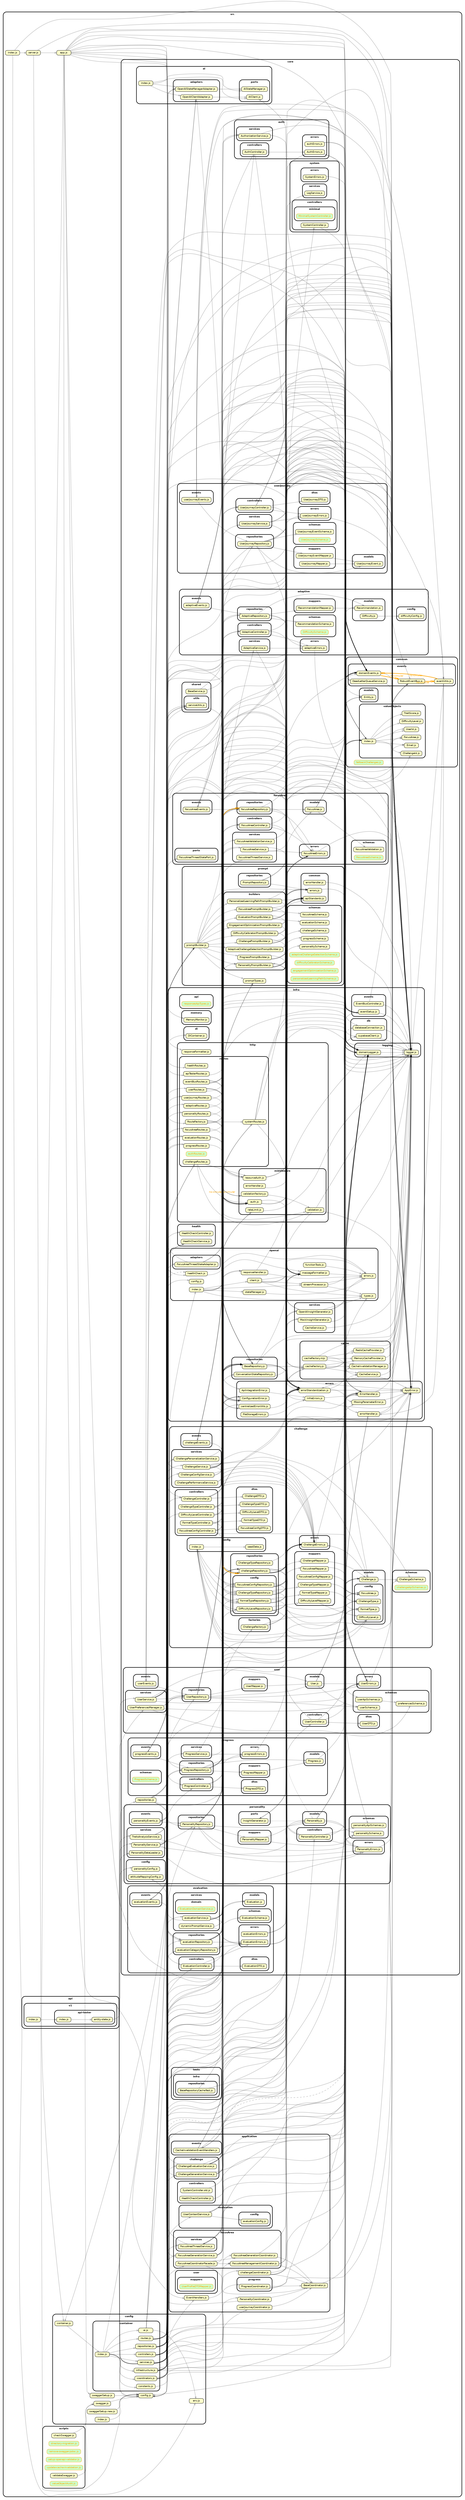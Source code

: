 strict digraph "dependency-cruiser output"{
    rankdir="LR" splines="true" overlap="false" nodesep="0.16" ranksep="0.18" fontname="Helvetica-bold" fontsize="9" style="rounded,bold,filled" fillcolor="#ffffff" compound="true"
    node [shape="box" style="rounded, filled" height="0.2" color="black" fillcolor="#ffffcc" fontcolor="black" fontname="Helvetica" fontsize="9"]
    edge [arrowhead="normal" arrowsize="0.6" penwidth="2.0" color="#00000033" fontname="Helvetica" fontsize="9"]

    subgraph "cluster_src" {label="src" subgraph "cluster_src/api" {label="api" subgraph "cluster_src/api/v1" {label="v1" subgraph "cluster_src/api/v1/api-tester" {label="api-tester" "src/api/v1/api-tester/entity-state.js" [label=<entity-state.js> tooltip="entity-state.js" URL="src/api/v1/api-tester/entity-state.js" ] } } } }
    "src/api/v1/api-tester/entity-state.js" -> "src/core/repositories.js"
    subgraph "cluster_src" {label="src" subgraph "cluster_src/api" {label="api" subgraph "cluster_src/api/v1" {label="v1" subgraph "cluster_src/api/v1/api-tester" {label="api-tester" "src/api/v1/api-tester/index.js" [label=<index.js> tooltip="index.js" URL="src/api/v1/api-tester/index.js" ] } } } }
    "src/api/v1/api-tester/index.js" -> "src/api/v1/api-tester/entity-state.js"
    subgraph "cluster_src" {label="src" subgraph "cluster_src/api" {label="api" subgraph "cluster_src/api/v1" {label="v1" "src/api/v1/index.js" [label=<index.js> tooltip="index.js" URL="src/api/v1/index.js" ] } } }
    "src/api/v1/index.js" -> "src/api/v1/api-tester/index.js"
    subgraph "cluster_src" {label="src" "src/app.js" [label=<app.js> tooltip="app.js" URL="src/app.js" ] }
    "src/app.js" -> "src/application/EventHandlers.js"
    "src/app.js" -> "src/config/container.js"
    "src/app.js" -> "src/config/swaggerSetup.js"
    "src/app.js" -> "src/core/infra/db/databaseConnection.js"
    "src/app.js" -> "src/core/infra/errors/ErrorHandler.js"
    "src/app.js" -> "src/core/infra/events/eventSetup.js"
    "src/app.js" -> "src/core/infra/http/middleware/rateLimit.js"
    "src/app.js" -> "src/core/infra/http/responseFormatter.js"
    "src/app.js" -> "src/core/infra/http/routes/apiTesterRoutes.js"
    "src/app.js" -> "src/core/infra/http/routes/healthRoutes.js"
    "src/app.js" -> "src/core/infra/http/routes/RouteFactory.js"
    "src/app.js" -> "src/core/infra/logging/domainLogger.js"
    "src/app.js" -> "src/core/infra/logging/logger.js"
    "src/app.js" -> "src/core/infra/memory/MemoryMonitor.js"
    "src/app.js" -> "src/core/infra/openai/healthCheck.js"
    subgraph "cluster_src" {label="src" subgraph "cluster_src/application" {label="application" "src/application/BaseCoordinator.js" [label=<BaseCoordinator.js> tooltip="BaseCoordinator.js" URL="src/application/BaseCoordinator.js" ] } }
    "src/application/BaseCoordinator.js" -> "src/core/infra/logging/logger.js"
    subgraph "cluster_src" {label="src" subgraph "cluster_src/application" {label="application" "src/application/EventHandlers.js" [label=<EventHandlers.js> tooltip="EventHandlers.js" URL="src/application/EventHandlers.js" ] } }
    "src/application/EventHandlers.js" -> "src/core/common/events/domainEvents.js"
    subgraph "cluster_src" {label="src" subgraph "cluster_src/application" {label="application" "src/application/PersonalityCoordinator.js" [label=<PersonalityCoordinator.js> tooltip="PersonalityCoordinator.js" URL="src/application/PersonalityCoordinator.js" ] } }
    "src/application/PersonalityCoordinator.js" -> "src/application/BaseCoordinator.js"
    "src/application/PersonalityCoordinator.js" -> "src/core/personality/config/attitudeMappingConfig.js"
    subgraph "cluster_src" {label="src" subgraph "cluster_src/application" {label="application" subgraph "cluster_src/application/challenge" {label="challenge" "src/application/challenge/ChallengeEvaluationService.js" [label=<ChallengeEvaluationService.js> tooltip="ChallengeEvaluationService.js" URL="src/application/challenge/ChallengeEvaluationService.js" ] } } }
    "src/application/challenge/ChallengeEvaluationService.js" -> "src/core/challenge/errors/ChallengeErrors.js"
    "src/application/challenge/ChallengeEvaluationService.js" -> "src/core/infra/errors/errorStandardization.js"
    "src/application/challenge/ChallengeEvaluationService.js" -> "src/core/infra/errors/MissingParameterError.js"
    "src/application/challenge/ChallengeEvaluationService.js" -> "src/core/infra/logging/domainLogger.js"
    "src/application/challenge/ChallengeEvaluationService.js" -> "src/core/infra/openai/messageFormatter.js"
    "src/application/challenge/ChallengeEvaluationService.js" -> "src/core/prompt/promptBuilder.js"
    "src/application/challenge/ChallengeEvaluationService.js" -> "src/core/prompt/promptTypes.js"
    subgraph "cluster_src" {label="src" subgraph "cluster_src/application" {label="application" subgraph "cluster_src/application/challenge" {label="challenge" "src/application/challenge/ChallengeGenerationService.js" [label=<ChallengeGenerationService.js> tooltip="ChallengeGenerationService.js" URL="src/application/challenge/ChallengeGenerationService.js" ] } } }
    "src/application/challenge/ChallengeGenerationService.js" -> "src/core/challenge/errors/ChallengeErrors.js"
    "src/application/challenge/ChallengeGenerationService.js" -> "src/core/challenge/models/Challenge.js"
    "src/application/challenge/ChallengeGenerationService.js" -> "src/core/infra/logging/domainLogger.js"
    "src/application/challenge/ChallengeGenerationService.js" -> "src/core/infra/openai/messageFormatter.js"
    "src/application/challenge/ChallengeGenerationService.js" -> "src/core/prompt/promptBuilder.js"
    subgraph "cluster_src" {label="src" subgraph "cluster_src/application" {label="application" "src/application/challengeCoordinator.js" [label=<challengeCoordinator.js> tooltip="challengeCoordinator.js" URL="src/application/challengeCoordinator.js" ] } }
    "src/application/challengeCoordinator.js" -> "src/application/BaseCoordinator.js"
    "src/application/challengeCoordinator.js" -> "src/core/challenge/errors/ChallengeErrors.js"
    "src/application/challengeCoordinator.js" -> "src/core/challenge/models/Challenge.js"
    "src/application/challengeCoordinator.js" -> "src/core/common/valueObjects/index.js"
    "src/application/challengeCoordinator.js" -> "src/core/infra/logging/domainLogger.js"
    subgraph "cluster_src" {label="src" subgraph "cluster_src/application" {label="application" subgraph "cluster_src/application/controllers" {label="controllers" "src/application/controllers/HealthCheckController.js" [label=<HealthCheckController.js> tooltip="HealthCheckController.js" URL="src/application/controllers/HealthCheckController.js" ] } } }
    "src/application/controllers/HealthCheckController.js" -> "src/core/infra/logging/domainLogger.js"
    subgraph "cluster_src" {label="src" subgraph "cluster_src/application" {label="application" subgraph "cluster_src/application/controllers" {label="controllers" "src/application/controllers/SystemController.old.js" [label=<SystemController.old.js> tooltip="SystemController.old.js" URL="src/application/controllers/SystemController.old.js" ] } } }
    "src/application/controllers/SystemController.old.js" -> "src/core/infra/logging/domainLogger.js"
    subgraph "cluster_src" {label="src" subgraph "cluster_src/application" {label="application" subgraph "cluster_src/application/evaluation" {label="evaluation" "src/application/evaluation/UserContextService.js" [label=<UserContextService.js> tooltip="UserContextService.js" URL="src/application/evaluation/UserContextService.js" ] } } }
    "src/application/evaluation/UserContextService.js" -> "src/application/evaluation/config/evaluationConfig.js"
    "src/application/evaluation/UserContextService.js" -> "src/core/evaluation/errors/EvaluationErrors.js"
    "src/application/evaluation/UserContextService.js" -> "src/core/infra/errors/errorStandardization.js"
    "src/application/evaluation/UserContextService.js" -> "src/core/infra/logging/domainLogger.js"
    subgraph "cluster_src" {label="src" subgraph "cluster_src/application" {label="application" subgraph "cluster_src/application/evaluation" {label="evaluation" subgraph "cluster_src/application/evaluation/config" {label="config" "src/application/evaluation/config/evaluationConfig.js" [label=<evaluationConfig.js> tooltip="evaluationConfig.js" URL="src/application/evaluation/config/evaluationConfig.js" ] } } } }
    subgraph "cluster_src" {label="src" subgraph "cluster_src/application" {label="application" subgraph "cluster_src/application/events" {label="events" "src/application/events/CacheInvalidationEventHandlers.js" [label=<CacheInvalidationEventHandlers.js> tooltip="CacheInvalidationEventHandlers.js" URL="src/application/events/CacheInvalidationEventHandlers.js" ] } } }
    "src/application/events/CacheInvalidationEventHandlers.js" -> "src/core/common/events/domainEvents.js"
    "src/application/events/CacheInvalidationEventHandlers.js" -> "src/core/common/events/eventUtils.js"
    "src/application/events/CacheInvalidationEventHandlers.js" -> "src/core/infra/cache/cacheFactory.js"
    "src/application/events/CacheInvalidationEventHandlers.js" -> "src/core/infra/logging/logger.js"
    subgraph "cluster_src" {label="src" subgraph "cluster_src/application" {label="application" subgraph "cluster_src/application/focusArea" {label="focusArea" "src/application/focusArea/FocusAreaCoordinatorFacade.js" [label=<FocusAreaCoordinatorFacade.js> tooltip="FocusAreaCoordinatorFacade.js" URL="src/application/focusArea/FocusAreaCoordinatorFacade.js" ] } } }
    "src/application/focusArea/FocusAreaCoordinatorFacade.js" -> "src/application/BaseCoordinator.js"
    "src/application/focusArea/FocusAreaCoordinatorFacade.js" -> "src/application/focusArea/FocusAreaGenerationCoordinator.js"
    "src/application/focusArea/FocusAreaCoordinatorFacade.js" -> "src/application/focusArea/FocusAreaManagementCoordinator.js"
    "src/application/focusArea/FocusAreaCoordinatorFacade.js" -> "src/core/focusArea/errors/focusAreaErrors.js"
    subgraph "cluster_src" {label="src" subgraph "cluster_src/application" {label="application" subgraph "cluster_src/application/focusArea" {label="focusArea" "src/application/focusArea/FocusAreaGenerationCoordinator.js" [label=<FocusAreaGenerationCoordinator.js> tooltip="FocusAreaGenerationCoordinator.js" URL="src/application/focusArea/FocusAreaGenerationCoordinator.js" ] } } }
    "src/application/focusArea/FocusAreaGenerationCoordinator.js" -> "src/application/BaseCoordinator.js"
    "src/application/focusArea/FocusAreaGenerationCoordinator.js" -> "src/core/focusArea/errors/focusAreaErrors.js"
    subgraph "cluster_src" {label="src" subgraph "cluster_src/application" {label="application" subgraph "cluster_src/application/focusArea" {label="focusArea" "src/application/focusArea/FocusAreaGenerationService.js" [label=<FocusAreaGenerationService.js> tooltip="FocusAreaGenerationService.js" URL="src/application/focusArea/FocusAreaGenerationService.js" ] } } }
    "src/application/focusArea/FocusAreaGenerationService.js" -> "src/core/focusArea/errors/focusAreaErrors.js"
    "src/application/focusArea/FocusAreaGenerationService.js" -> "src/core/focusArea/models/FocusArea.js"
    "src/application/focusArea/FocusAreaGenerationService.js" -> "src/core/infra/errors/errorStandardization.js"
    "src/application/focusArea/FocusAreaGenerationService.js" -> "src/core/infra/logging/domainLogger.js"
    "src/application/focusArea/FocusAreaGenerationService.js" -> "src/core/infra/openai/responseHandler.js"
    "src/application/focusArea/FocusAreaGenerationService.js" -> "src/core/prompt/promptBuilder.js"
    subgraph "cluster_src" {label="src" subgraph "cluster_src/application" {label="application" subgraph "cluster_src/application/focusArea" {label="focusArea" "src/application/focusArea/FocusAreaManagementCoordinator.js" [label=<FocusAreaManagementCoordinator.js> tooltip="FocusAreaManagementCoordinator.js" URL="src/application/focusArea/FocusAreaManagementCoordinator.js" ] } } }
    "src/application/focusArea/FocusAreaManagementCoordinator.js" -> "src/application/BaseCoordinator.js"
    "src/application/focusArea/FocusAreaManagementCoordinator.js" -> "src/core/common/valueObjects/index.js"
    "src/application/focusArea/FocusAreaManagementCoordinator.js" -> "src/core/focusArea/errors/focusAreaErrors.js"
    subgraph "cluster_src" {label="src" subgraph "cluster_src/application" {label="application" subgraph "cluster_src/application/focusArea" {label="focusArea" subgraph "cluster_src/application/focusArea/services" {label="services" "src/application/focusArea/services/FocusAreaThreadService.js" [label=<FocusAreaThreadService.js> tooltip="FocusAreaThreadService.js" URL="src/application/focusArea/services/FocusAreaThreadService.js" ] } } } }
    "src/application/focusArea/services/FocusAreaThreadService.js" -> "src/core/focusArea/errors/focusAreaErrors.js"
    "src/application/focusArea/services/FocusAreaThreadService.js" -> "src/core/infra/errors/errorStandardization.js"
    "src/application/focusArea/services/FocusAreaThreadService.js" -> "src/core/infra/logging/domainLogger.js"
    "src/application/focusArea/services/FocusAreaThreadService.js" -> "src/core/shared/utils/serviceUtils.js"
    subgraph "cluster_src" {label="src" subgraph "cluster_src/application" {label="application" subgraph "cluster_src/application/progress" {label="progress" "src/application/progress/ProgressCoordinator.js" [label=<ProgressCoordinator.js> tooltip="ProgressCoordinator.js" URL="src/application/progress/ProgressCoordinator.js" ] } } }
    "src/application/progress/ProgressCoordinator.js" -> "src/application/BaseCoordinator.js"
    "src/application/progress/ProgressCoordinator.js" -> "src/core/common/valueObjects/index.js"
    "src/application/progress/ProgressCoordinator.js" -> "src/core/infra/errors/AppError.js"
    subgraph "cluster_src" {label="src" subgraph "cluster_src/application" {label="application" subgraph "cluster_src/application/user" {label="user" subgraph "cluster_src/application/user/mappers" {label="mappers" "src/application/user/mappers/UserProfileDTOMapper.js" [label=<UserProfileDTOMapper.js> tooltip="no-orphans" URL="src/application/user/mappers/UserProfileDTOMapper.js" fillcolor="#ccffcc" fontcolor="orange" color="orange"] } } } }
    subgraph "cluster_src" {label="src" subgraph "cluster_src/application" {label="application" "src/application/userJourneyCoordinator.js" [label=<userJourneyCoordinator.js> tooltip="userJourneyCoordinator.js" URL="src/application/userJourneyCoordinator.js" ] } }
    "src/application/userJourneyCoordinator.js" -> "src/application/BaseCoordinator.js"
    subgraph "cluster_src" {label="src" subgraph "cluster_src/config" {label="config" "src/config/config.js" [label=<config.js> tooltip="config.js" URL="src/config/config.js" ] } }
    "src/config/config.js" -> "src/core/personality/config/personalityConfig.js"
    subgraph "cluster_src" {label="src" subgraph "cluster_src/config" {label="config" "src/config/container.js" [label=<container.js> tooltip="container.js" URL="src/config/container.js" ] } }
    "src/config/container.js" -> "src/config/container/index.js"
    subgraph "cluster_src" {label="src" subgraph "cluster_src/config" {label="config" subgraph "cluster_src/config/container" {label="container" "src/config/container/ai.js" [label=<ai.js> tooltip="ai.js" URL="src/config/container/ai.js" ] } } }
    "src/config/container/ai.js" -> "src/config/env.js"
    "src/config/container/ai.js" -> "src/core/ai/adapters/OpenAIClientAdapter.js"
    "src/config/container/ai.js" -> "src/core/ai/adapters/OpenAIStateManagerAdapter.js"
    "src/config/container/ai.js" -> "src/core/infra/openai/adapters/FocusAreaThreadStateAdapter.js"
    subgraph "cluster_src" {label="src" subgraph "cluster_src/config" {label="config" subgraph "cluster_src/config/container" {label="container" "src/config/container/constants.js" [label=<constants.js> tooltip="constants.js" URL="src/config/container/constants.js" ] } } }
    "src/config/container/constants.js" -> "src/core/infra/openai/types.js"
    subgraph "cluster_src" {label="src" subgraph "cluster_src/config" {label="config" subgraph "cluster_src/config/container" {label="container" "src/config/container/controllers.js" [label=<controllers.js> tooltip="controllers.js" URL="src/config/container/controllers.js" ] } } }
    "src/config/container/controllers.js" -> "src/core/adaptive/controllers/AdaptiveController.js"
    "src/config/container/controllers.js" -> "src/core/auth/controllers/AuthController.js"
    "src/config/container/controllers.js" -> "src/core/challenge/controllers/ChallengeController.js"
    "src/config/container/controllers.js" -> "src/core/evaluation/controllers/EvaluationController.js"
    "src/config/container/controllers.js" -> "src/core/focusArea/controllers/FocusAreaController.js"
    "src/config/container/controllers.js" -> "src/core/infra/health/HealthCheckController.js"
    "src/config/container/controllers.js" -> "src/core/personality/controllers/PersonalityController.js"
    "src/config/container/controllers.js" -> "src/core/progress/controllers/ProgressController.js"
    "src/config/container/controllers.js" -> "src/core/system/controllers/SystemController.js"
    "src/config/container/controllers.js" -> "src/core/system/services/LogService.js"
    "src/config/container/controllers.js" -> "src/core/user/controllers/UserController.js"
    "src/config/container/controllers.js" -> "src/core/userJourney/controllers/UserJourneyController.js"
    subgraph "cluster_src" {label="src" subgraph "cluster_src/config" {label="config" subgraph "cluster_src/config/container" {label="container" "src/config/container/coordinators.js" [label=<coordinators.js> tooltip="coordinators.js" URL="src/config/container/coordinators.js" ] } } }
    "src/config/container/coordinators.js" -> "src/application/challengeCoordinator.js"
    "src/config/container/coordinators.js" -> "src/application/EventHandlers.js"
    "src/config/container/coordinators.js" -> "src/application/focusArea/FocusAreaCoordinatorFacade.js"
    "src/config/container/coordinators.js" -> "src/application/focusArea/FocusAreaGenerationCoordinator.js"
    "src/config/container/coordinators.js" -> "src/application/focusArea/FocusAreaManagementCoordinator.js"
    "src/config/container/coordinators.js" -> "src/application/PersonalityCoordinator.js"
    "src/config/container/coordinators.js" -> "src/application/progress/ProgressCoordinator.js"
    "src/config/container/coordinators.js" -> "src/application/userJourneyCoordinator.js"
    subgraph "cluster_src" {label="src" subgraph "cluster_src/config" {label="config" subgraph "cluster_src/config/container" {label="container" "src/config/container/index.js" [label=<index.js> tooltip="index.js" URL="src/config/container/index.js" ] } } }
    "src/config/container/index.js" -> "src/config/config.js"
    "src/config/container/index.js" -> "src/config/container/ai.js"
    "src/config/container/index.js" -> "src/config/container/constants.js"
    "src/config/container/index.js" -> "src/config/container/controllers.js"
    "src/config/container/index.js" -> "src/config/container/coordinators.js"
    "src/config/container/index.js" -> "src/config/container/infrastructure.js"
    "src/config/container/index.js" -> "src/config/container/repositories.js"
    "src/config/container/index.js" -> "src/config/container/routes.js"
    "src/config/container/index.js" -> "src/config/container/services.js"
    "src/config/container/index.js" -> "src/core/infra/di/DIContainer.js"
    subgraph "cluster_src" {label="src" subgraph "cluster_src/config" {label="config" subgraph "cluster_src/config/container" {label="container" "src/config/container/infrastructure.js" [label=<infrastructure.js> tooltip="infrastructure.js" URL="src/config/container/infrastructure.js" ] } } }
    "src/config/container/infrastructure.js" -> "src/core/common/events/DeadLetterQueueService.js"
    "src/config/container/infrastructure.js" -> "src/core/common/events/domainEvents.js"
    "src/config/container/infrastructure.js" -> "src/core/common/events/RobustEventBus.js"
    "src/config/container/infrastructure.js" -> "src/core/infra/cache/CacheService.js"
    "src/config/container/infrastructure.js" -> "src/core/infra/db/databaseConnection.js" [style="dashed"]
    "src/config/container/infrastructure.js" -> "src/core/infra/db/supabaseClient.js"
    "src/config/container/infrastructure.js" -> "src/core/infra/errors/AppError.js"
    "src/config/container/infrastructure.js" -> "src/core/infra/errors/errorHandler.js"
    "src/config/container/infrastructure.js" -> "src/core/infra/health/HealthCheckService.js"
    "src/config/container/infrastructure.js" -> "src/core/infra/logging/domainLogger.js"
    "src/config/container/infrastructure.js" -> "src/core/infra/logging/logger.js"
    "src/config/container/infrastructure.js" -> "src/core/infra/openai/config.js"
    "src/config/container/infrastructure.js" -> "src/core/infra/openai/healthCheck.js" [style="dashed"]
    "src/config/container/infrastructure.js" -> "src/core/infra/openai/index.js"
    subgraph "cluster_src" {label="src" subgraph "cluster_src/config" {label="config" subgraph "cluster_src/config/container" {label="container" "src/config/container/repositories.js" [label=<repositories.js> tooltip="repositories.js" URL="src/config/container/repositories.js" ] } } }
    "src/config/container/repositories.js" -> "src/core/adaptive/repositories/AdaptiveRepository.js"
    "src/config/container/repositories.js" -> "src/core/challenge/repositories/challengeRepository.js"
    "src/config/container/repositories.js" -> "src/core/challenge/repositories/config/ChallengeTypeRepository.js"
    "src/config/container/repositories.js" -> "src/core/challenge/repositories/config/DifficultyLevelRepository.js"
    "src/config/container/repositories.js" -> "src/core/challenge/repositories/config/FocusAreaConfigRepository.js"
    "src/config/container/repositories.js" -> "src/core/challenge/repositories/config/FormatTypeRepository.js"
    "src/config/container/repositories.js" -> "src/core/evaluation/repositories/evaluationCategoryRepository.js"
    "src/config/container/repositories.js" -> "src/core/evaluation/repositories/evaluationRepository.js"
    "src/config/container/repositories.js" -> "src/core/focusArea/repositories/focusAreaRepository.js"
    "src/config/container/repositories.js" -> "src/core/infra/repositories/ConversationStateRepository.js"
    "src/config/container/repositories.js" -> "src/core/personality/repositories/PersonalityRepository.js"
    "src/config/container/repositories.js" -> "src/core/progress/repositories/ProgressRepository.js"
    "src/config/container/repositories.js" -> "src/core/user/repositories/UserRepository.js"
    "src/config/container/repositories.js" -> "src/core/userJourney/repositories/UserJourneyRepository.js"
    subgraph "cluster_src" {label="src" subgraph "cluster_src/config" {label="config" subgraph "cluster_src/config/container" {label="container" "src/config/container/routes.js" [label=<routes.js> tooltip="routes.js" URL="src/config/container/routes.js" ] } } }
    "src/config/container/routes.js" -> "src/core/infra/http/routes/adaptiveRoutes.js"
    "src/config/container/routes.js" -> "src/core/infra/http/routes/challengeRoutes.js"
    "src/config/container/routes.js" -> "src/core/infra/http/routes/evaluationRoutes.js"
    "src/config/container/routes.js" -> "src/core/infra/http/routes/focusAreaRoutes.js"
    "src/config/container/routes.js" -> "src/core/infra/http/routes/personalityRoutes.js"
    "src/config/container/routes.js" -> "src/core/infra/http/routes/progressRoutes.js"
    "src/config/container/routes.js" -> "src/core/infra/http/routes/systemRoutes.js"
    "src/config/container/routes.js" -> "src/core/infra/http/routes/userJourneyRoutes.js"
    "src/config/container/routes.js" -> "src/core/infra/http/routes/userRoutes.js"
    subgraph "cluster_src" {label="src" subgraph "cluster_src/config" {label="config" subgraph "cluster_src/config/container" {label="container" "src/config/container/services.js" [label=<services.js> tooltip="services.js" URL="src/config/container/services.js" ] } } }
    "src/config/container/services.js" -> "src/application/challenge/ChallengeEvaluationService.js"
    "src/config/container/services.js" -> "src/application/challenge/ChallengeGenerationService.js"
    "src/config/container/services.js" -> "src/application/evaluation/UserContextService.js"
    "src/config/container/services.js" -> "src/application/focusArea/FocusAreaGenerationService.js"
    "src/config/container/services.js" -> "src/application/focusArea/services/FocusAreaThreadService.js"
    "src/config/container/services.js" -> "src/core/adaptive/services/AdaptiveService.js"
    "src/config/container/services.js" -> "src/core/ai/adapters/OpenAIClientAdapter.js"
    "src/config/container/services.js" -> "src/core/ai/adapters/OpenAIStateManagerAdapter.js"
    "src/config/container/services.js" -> "src/core/auth/services/AuthorizationService.js"
    "src/config/container/services.js" -> "src/core/challenge/factories/ChallengeFactory.js"
    "src/config/container/services.js" -> "src/core/challenge/services/ChallengeConfigService.js"
    "src/config/container/services.js" -> "src/core/challenge/services/ChallengePersonalizationService.js"
    "src/config/container/services.js" -> "src/core/challenge/services/ChallengeService.js"
    "src/config/container/services.js" -> "src/core/evaluation/services/evaluationService.js"
    "src/config/container/services.js" -> "src/core/focusArea/services/FocusAreaService.js"
    "src/config/container/services.js" -> "src/core/focusArea/services/FocusAreaValidationService.js"
    "src/config/container/services.js" -> "src/core/infra/health/HealthCheckService.js"
    "src/config/container/services.js" -> "src/core/infra/services/MockInsightGenerator.js"
    "src/config/container/services.js" -> "src/core/infra/services/OpenAIInsightGenerator.js"
    "src/config/container/services.js" -> "src/core/personality/services/PersonalityDataLoader.js"
    "src/config/container/services.js" -> "src/core/personality/services/PersonalityService.js"
    "src/config/container/services.js" -> "src/core/personality/services/TraitsAnalysisService.js"
    "src/config/container/services.js" -> "src/core/progress/services/ProgressService.js"
    "src/config/container/services.js" -> "src/core/prompt/builders/PersonalityPromptBuilder.js"
    "src/config/container/services.js" -> "src/core/user/services/UserPreferencesManager.js"
    "src/config/container/services.js" -> "src/core/user/services/UserService.js"
    "src/config/container/services.js" -> "src/core/userJourney/services/UserJourneyService.js"
    subgraph "cluster_src" {label="src" subgraph "cluster_src/config" {label="config" "src/config/env.js" [label=<env.js> tooltip="env.js" URL="src/config/env.js" ] } }
    subgraph "cluster_src" {label="src" subgraph "cluster_src/config" {label="config" "src/config/index.js" [label=<index.js> tooltip="index.js" URL="src/config/index.js" ] } }
    "src/config/index.js" -> "src/config/config.js"
    subgraph "cluster_src" {label="src" subgraph "cluster_src/config" {label="config" "src/config/swagger.js" [label=<swagger.js> tooltip="swagger.js" URL="src/config/swagger.js" ] } }
    "src/config/swagger.js" -> "src/config/config.js"
    subgraph "cluster_src" {label="src" subgraph "cluster_src/config" {label="config" "src/config/swaggerSetup.js" [label=<swaggerSetup.js> tooltip="swaggerSetup.js" URL="src/config/swaggerSetup.js" ] } }
    "src/config/swaggerSetup.js" -> "src/config/config.js"
    subgraph "cluster_src" {label="src" subgraph "cluster_src/config" {label="config" "src/config/swaggerSetup.new.js" [label=<swaggerSetup.new.js> tooltip="swaggerSetup.new.js" URL="src/config/swaggerSetup.new.js" ] } }
    "src/config/swaggerSetup.new.js" -> "src/config/config.js"
    subgraph "cluster_src" {label="src" subgraph "cluster_src/core" {label="core" subgraph "cluster_src/core/adaptive" {label="adaptive" subgraph "cluster_src/core/adaptive/config" {label="config" "src/core/adaptive/config/difficultyConfig.js" [label=<difficultyConfig.js> tooltip="difficultyConfig.js" URL="src/core/adaptive/config/difficultyConfig.js" ] } } } }
    subgraph "cluster_src" {label="src" subgraph "cluster_src/core" {label="core" subgraph "cluster_src/core/adaptive" {label="adaptive" subgraph "cluster_src/core/adaptive/controllers" {label="controllers" "src/core/adaptive/controllers/AdaptiveController.js" [label=<AdaptiveController.js> tooltip="AdaptiveController.js" URL="src/core/adaptive/controllers/AdaptiveController.js" ] } } } }
    "src/core/adaptive/controllers/AdaptiveController.js" -> "src/core/adaptive/errors/adaptiveErrors.js"
    "src/core/adaptive/controllers/AdaptiveController.js" -> "src/core/auth/errors/AuthErrors.js"
    "src/core/adaptive/controllers/AdaptiveController.js" -> "src/core/infra/errors/errorStandardization.js"
    subgraph "cluster_src" {label="src" subgraph "cluster_src/core" {label="core" subgraph "cluster_src/core/adaptive" {label="adaptive" subgraph "cluster_src/core/adaptive/errors" {label="errors" "src/core/adaptive/errors/adaptiveErrors.js" [label=<adaptiveErrors.js> tooltip="adaptiveErrors.js" URL="src/core/adaptive/errors/adaptiveErrors.js" ] } } } }
    "src/core/adaptive/errors/adaptiveErrors.js" -> "src/core/infra/errors/AppError.js"
    subgraph "cluster_src" {label="src" subgraph "cluster_src/core" {label="core" subgraph "cluster_src/core/adaptive" {label="adaptive" subgraph "cluster_src/core/adaptive/events" {label="events" "src/core/adaptive/events/adaptiveEvents.js" [label=<adaptiveEvents.js> tooltip="adaptiveEvents.js" URL="src/core/adaptive/events/adaptiveEvents.js" ] } } } }
    "src/core/adaptive/events/adaptiveEvents.js" -> "src/core/adaptive/repositories/AdaptiveRepository.js"
    "src/core/adaptive/events/adaptiveEvents.js" -> "src/core/common/events/domainEvents.js"
    "src/core/adaptive/events/adaptiveEvents.js" -> "src/core/infra/logging/logger.js"
    subgraph "cluster_src" {label="src" subgraph "cluster_src/core" {label="core" subgraph "cluster_src/core/adaptive" {label="adaptive" subgraph "cluster_src/core/adaptive/mappers" {label="mappers" "src/core/adaptive/mappers/RecommendationMapper.js" [label=<RecommendationMapper.js> tooltip="RecommendationMapper.js" URL="src/core/adaptive/mappers/RecommendationMapper.js" ] } } } }
    "src/core/adaptive/mappers/RecommendationMapper.js" -> "src/core/adaptive/models/Recommendation.js"
    subgraph "cluster_src" {label="src" subgraph "cluster_src/core" {label="core" subgraph "cluster_src/core/adaptive" {label="adaptive" subgraph "cluster_src/core/adaptive/models" {label="models" "src/core/adaptive/models/Difficulty.js" [label=<Difficulty.js> tooltip="Difficulty.js" URL="src/core/adaptive/models/Difficulty.js" ] } } } }
    "src/core/adaptive/models/Difficulty.js" -> "src/core/adaptive/config/difficultyConfig.js"
    subgraph "cluster_src" {label="src" subgraph "cluster_src/core" {label="core" subgraph "cluster_src/core/adaptive" {label="adaptive" subgraph "cluster_src/core/adaptive/models" {label="models" "src/core/adaptive/models/Recommendation.js" [label=<Recommendation.js> tooltip="Recommendation.js" URL="src/core/adaptive/models/Recommendation.js" ] } } } }
    "src/core/adaptive/models/Recommendation.js" -> "src/core/common/models/Entity.js"
    subgraph "cluster_src" {label="src" subgraph "cluster_src/core" {label="core" subgraph "cluster_src/core/adaptive" {label="adaptive" subgraph "cluster_src/core/adaptive/repositories" {label="repositories" "src/core/adaptive/repositories/AdaptiveRepository.js" [label=<AdaptiveRepository.js> tooltip="AdaptiveRepository.js" URL="src/core/adaptive/repositories/AdaptiveRepository.js" ] } } } }
    "src/core/adaptive/repositories/AdaptiveRepository.js" -> "src/core/adaptive/errors/adaptiveErrors.js"
    "src/core/adaptive/repositories/AdaptiveRepository.js" -> "src/core/adaptive/mappers/RecommendationMapper.js"
    "src/core/adaptive/repositories/AdaptiveRepository.js" -> "src/core/adaptive/models/Recommendation.js"
    "src/core/adaptive/repositories/AdaptiveRepository.js" -> "src/core/adaptive/schemas/RecommendationSchema.js"
    "src/core/adaptive/repositories/AdaptiveRepository.js" -> "src/core/infra/errors/errorStandardization.js"
    "src/core/adaptive/repositories/AdaptiveRepository.js" -> "src/core/infra/repositories/BaseRepository.js"
    subgraph "cluster_src" {label="src" subgraph "cluster_src/core" {label="core" subgraph "cluster_src/core/adaptive" {label="adaptive" subgraph "cluster_src/core/adaptive/schemas" {label="schemas" "src/core/adaptive/schemas/DifficultySchema.js" [label=<DifficultySchema.js> tooltip="no-orphans" URL="src/core/adaptive/schemas/DifficultySchema.js" fillcolor="#ccffcc" fontcolor="orange" color="orange"] } } } }
    subgraph "cluster_src" {label="src" subgraph "cluster_src/core" {label="core" subgraph "cluster_src/core/adaptive" {label="adaptive" subgraph "cluster_src/core/adaptive/schemas" {label="schemas" "src/core/adaptive/schemas/RecommendationSchema.js" [label=<RecommendationSchema.js> tooltip="RecommendationSchema.js" URL="src/core/adaptive/schemas/RecommendationSchema.js" ] } } } }
    subgraph "cluster_src" {label="src" subgraph "cluster_src/core" {label="core" subgraph "cluster_src/core/adaptive" {label="adaptive" subgraph "cluster_src/core/adaptive/services" {label="services" "src/core/adaptive/services/AdaptiveService.js" [label=<AdaptiveService.js> tooltip="AdaptiveService.js" URL="src/core/adaptive/services/AdaptiveService.js" ] } } } }
    "src/core/adaptive/services/AdaptiveService.js" -> "src/core/adaptive/errors/adaptiveErrors.js"
    "src/core/adaptive/services/AdaptiveService.js" -> "src/core/infra/errors/errorStandardization.js"
    subgraph "cluster_src" {label="src" subgraph "cluster_src/core" {label="core" subgraph "cluster_src/core/ai" {label="ai" subgraph "cluster_src/core/ai/adapters" {label="adapters" "src/core/ai/adapters/OpenAIClientAdapter.js" [label=<OpenAIClientAdapter.js> tooltip="OpenAIClientAdapter.js" URL="src/core/ai/adapters/OpenAIClientAdapter.js" ] } } } }
    "src/core/ai/adapters/OpenAIClientAdapter.js" -> "src/core/ai/ports/AIClient.js"
    "src/core/ai/adapters/OpenAIClientAdapter.js" -> "src/core/infra/errors/ApiIntegrationError.js"
    subgraph "cluster_src" {label="src" subgraph "cluster_src/core" {label="core" subgraph "cluster_src/core/ai" {label="ai" subgraph "cluster_src/core/ai/adapters" {label="adapters" "src/core/ai/adapters/OpenAIStateManagerAdapter.js" [label=<OpenAIStateManagerAdapter.js> tooltip="OpenAIStateManagerAdapter.js" URL="src/core/ai/adapters/OpenAIStateManagerAdapter.js" ] } } } }
    "src/core/ai/adapters/OpenAIStateManagerAdapter.js" -> "src/core/ai/ports/AIStateManager.js"
    subgraph "cluster_src" {label="src" subgraph "cluster_src/core" {label="core" subgraph "cluster_src/core/ai" {label="ai" "src/core/ai/index.js" [label=<index.js> tooltip="index.js" URL="src/core/ai/index.js" ] } } }
    "src/core/ai/index.js" -> "src/core/ai/adapters/OpenAIClientAdapter.js"
    "src/core/ai/index.js" -> "src/core/ai/adapters/OpenAIStateManagerAdapter.js"
    "src/core/ai/index.js" -> "src/core/ai/ports/AIClient.js"
    "src/core/ai/index.js" -> "src/core/ai/ports/AIStateManager.js"
    subgraph "cluster_src" {label="src" subgraph "cluster_src/core" {label="core" subgraph "cluster_src/core/ai" {label="ai" subgraph "cluster_src/core/ai/ports" {label="ports" "src/core/ai/ports/AIClient.js" [label=<AIClient.js> tooltip="AIClient.js" URL="src/core/ai/ports/AIClient.js" ] } } } }
    subgraph "cluster_src" {label="src" subgraph "cluster_src/core" {label="core" subgraph "cluster_src/core/ai" {label="ai" subgraph "cluster_src/core/ai/ports" {label="ports" "src/core/ai/ports/AIStateManager.js" [label=<AIStateManager.js> tooltip="AIStateManager.js" URL="src/core/ai/ports/AIStateManager.js" ] } } } }
    subgraph "cluster_src" {label="src" subgraph "cluster_src/core" {label="core" subgraph "cluster_src/core/auth" {label="auth" subgraph "cluster_src/core/auth/controllers" {label="controllers" "src/core/auth/controllers/AuthController.js" [label=<AuthController.js> tooltip="AuthController.js" URL="src/core/auth/controllers/AuthController.js" ] } } } }
    "src/core/auth/controllers/AuthController.js" -> "src/core/auth/errors/AuthErrors.js"
    "src/core/auth/controllers/AuthController.js" -> "src/core/infra/errors/ConfigurationError.js"
    "src/core/auth/controllers/AuthController.js" -> "src/core/infra/errors/errorStandardization.js"
    subgraph "cluster_src" {label="src" subgraph "cluster_src/core" {label="core" subgraph "cluster_src/core/auth" {label="auth" subgraph "cluster_src/core/auth/errors" {label="errors" "src/core/auth/errors/AuthErrors.js" [label=<AuthErrors.js> tooltip="AuthErrors.js" URL="src/core/auth/errors/AuthErrors.js" ] } } } }
    "src/core/auth/errors/AuthErrors.js" -> "src/core/infra/errors/AppError.js"
    "src/core/auth/errors/AuthErrors.js" -> "src/core/infra/errors/ErrorHandler.js"
    subgraph "cluster_src" {label="src" subgraph "cluster_src/core" {label="core" subgraph "cluster_src/core/auth" {label="auth" subgraph "cluster_src/core/auth/errors" {label="errors" "src/core/auth/errors/authErrors.js" [label=<authErrors.js> tooltip="authErrors.js" URL="src/core/auth/errors/authErrors.js" ] } } } }
    "src/core/auth/errors/authErrors.js" -> "src/core/infra/errors/AppError.js"
    "src/core/auth/errors/authErrors.js" -> "src/core/infra/errors/ErrorHandler.js"
    subgraph "cluster_src" {label="src" subgraph "cluster_src/core" {label="core" subgraph "cluster_src/core/auth" {label="auth" subgraph "cluster_src/core/auth/services" {label="services" "src/core/auth/services/AuthorizationService.js" [label=<AuthorizationService.js> tooltip="AuthorizationService.js" URL="src/core/auth/services/AuthorizationService.js" ] } } } }
    "src/core/auth/services/AuthorizationService.js" -> "src/core/infra/logging/logger.js"
    "src/core/auth/services/AuthorizationService.js" -> "src/core/user/errors/UserErrors.js"
    subgraph "cluster_src" {label="src" subgraph "cluster_src/core" {label="core" subgraph "cluster_src/core/challenge" {label="challenge" subgraph "cluster_src/core/challenge/config" {label="config" "src/core/challenge/config/index.js" [label=<index.js> tooltip="index.js" URL="src/core/challenge/config/index.js" ] } } } }
    "src/core/challenge/config/index.js" -> "src/core/challenge/config/seedData.js"
    "src/core/challenge/config/index.js" -> "src/core/challenge/models/config/ChallengeType.js"
    "src/core/challenge/config/index.js" -> "src/core/challenge/models/config/DifficultyLevel.js"
    "src/core/challenge/config/index.js" -> "src/core/challenge/models/config/FocusArea.js"
    "src/core/challenge/config/index.js" -> "src/core/challenge/models/config/FormatType.js"
    "src/core/challenge/config/index.js" -> "src/core/challenge/repositories/config/ChallengeTypeRepository.js"
    "src/core/challenge/config/index.js" -> "src/core/challenge/repositories/config/DifficultyLevelRepository.js"
    "src/core/challenge/config/index.js" -> "src/core/challenge/repositories/config/FocusAreaConfigRepository.js"
    "src/core/challenge/config/index.js" -> "src/core/challenge/repositories/config/FormatTypeRepository.js"
    subgraph "cluster_src" {label="src" subgraph "cluster_src/core" {label="core" subgraph "cluster_src/core/challenge" {label="challenge" subgraph "cluster_src/core/challenge/config" {label="config" "src/core/challenge/config/seedData.js" [label=<seedData.js> tooltip="seedData.js" URL="src/core/challenge/config/seedData.js" ] } } } }
    subgraph "cluster_src" {label="src" subgraph "cluster_src/core" {label="core" subgraph "cluster_src/core/challenge" {label="challenge" subgraph "cluster_src/core/challenge/controllers" {label="controllers" "src/core/challenge/controllers/ChallengeController.js" [label=<ChallengeController.js> tooltip="ChallengeController.js" URL="src/core/challenge/controllers/ChallengeController.js" ] } } } }
    "src/core/challenge/controllers/ChallengeController.js" -> "src/core/challenge/dtos/ChallengeDTO.js"
    "src/core/challenge/controllers/ChallengeController.js" -> "src/core/challenge/errors/ChallengeErrors.js"
    "src/core/challenge/controllers/ChallengeController.js" -> "src/core/infra/errors/errorStandardization.js"
    "src/core/challenge/controllers/ChallengeController.js" -> "src/core/infra/logging/logger.js"
    subgraph "cluster_src" {label="src" subgraph "cluster_src/core" {label="core" subgraph "cluster_src/core/challenge" {label="challenge" subgraph "cluster_src/core/challenge/controllers" {label="controllers" "src/core/challenge/controllers/ChallengeTypeController.js" [label=<ChallengeTypeController.js> tooltip="ChallengeTypeController.js" URL="src/core/challenge/controllers/ChallengeTypeController.js" ] } } } }
    "src/core/challenge/controllers/ChallengeTypeController.js" -> "src/core/challenge/dtos/ChallengeTypeDTO.js"
    "src/core/challenge/controllers/ChallengeTypeController.js" -> "src/core/challenge/repositories/config/ChallengeTypeRepository.js"
    "src/core/challenge/controllers/ChallengeTypeController.js" -> "src/core/infra/errors/errorStandardization.js"
    "src/core/challenge/controllers/ChallengeTypeController.js" -> "src/core/infra/logging/logger.js"
    subgraph "cluster_src" {label="src" subgraph "cluster_src/core" {label="core" subgraph "cluster_src/core/challenge" {label="challenge" subgraph "cluster_src/core/challenge/controllers" {label="controllers" "src/core/challenge/controllers/DifficultyLevelController.js" [label=<DifficultyLevelController.js> tooltip="DifficultyLevelController.js" URL="src/core/challenge/controllers/DifficultyLevelController.js" ] } } } }
    "src/core/challenge/controllers/DifficultyLevelController.js" -> "src/config/container.js"
    "src/core/challenge/controllers/DifficultyLevelController.js" -> "src/core/challenge/dtos/DifficultyLevelDTO.js"
    "src/core/challenge/controllers/DifficultyLevelController.js" -> "src/core/challenge/errors/ChallengeErrors.js"
    "src/core/challenge/controllers/DifficultyLevelController.js" -> "src/core/infra/errors/errorStandardization.js"
    subgraph "cluster_src" {label="src" subgraph "cluster_src/core" {label="core" subgraph "cluster_src/core/challenge" {label="challenge" subgraph "cluster_src/core/challenge/controllers" {label="controllers" "src/core/challenge/controllers/FocusAreaConfigController.js" [label=<FocusAreaConfigController.js> tooltip="FocusAreaConfigController.js" URL="src/core/challenge/controllers/FocusAreaConfigController.js" ] } } } }
    "src/core/challenge/controllers/FocusAreaConfigController.js" -> "src/core/challenge/dtos/FocusAreaConfigDTO.js"
    "src/core/challenge/controllers/FocusAreaConfigController.js" -> "src/core/challenge/errors/ChallengeErrors.js"
    "src/core/challenge/controllers/FocusAreaConfigController.js" -> "src/core/challenge/models/config/FocusArea.js"
    "src/core/challenge/controllers/FocusAreaConfigController.js" -> "src/core/challenge/repositories/config/FocusAreaConfigRepository.js"
    "src/core/challenge/controllers/FocusAreaConfigController.js" -> "src/core/infra/errors/errorStandardization.js"
    subgraph "cluster_src" {label="src" subgraph "cluster_src/core" {label="core" subgraph "cluster_src/core/challenge" {label="challenge" subgraph "cluster_src/core/challenge/controllers" {label="controllers" "src/core/challenge/controllers/FormatTypeController.js" [label=<FormatTypeController.js> tooltip="FormatTypeController.js" URL="src/core/challenge/controllers/FormatTypeController.js" ] } } } }
    "src/core/challenge/controllers/FormatTypeController.js" -> "src/core/challenge/dtos/FormatTypeDTO.js"
    "src/core/challenge/controllers/FormatTypeController.js" -> "src/core/challenge/errors/ChallengeErrors.js"
    "src/core/challenge/controllers/FormatTypeController.js" -> "src/core/challenge/repositories/config/FormatTypeRepository.js"
    "src/core/challenge/controllers/FormatTypeController.js" -> "src/core/infra/errors/errorStandardization.js"
    subgraph "cluster_src" {label="src" subgraph "cluster_src/core" {label="core" subgraph "cluster_src/core/challenge" {label="challenge" subgraph "cluster_src/core/challenge/dtos" {label="dtos" "src/core/challenge/dtos/ChallengeDTO.js" [label=<ChallengeDTO.js> tooltip="ChallengeDTO.js" URL="src/core/challenge/dtos/ChallengeDTO.js" ] } } } }
    subgraph "cluster_src" {label="src" subgraph "cluster_src/core" {label="core" subgraph "cluster_src/core/challenge" {label="challenge" subgraph "cluster_src/core/challenge/dtos" {label="dtos" "src/core/challenge/dtos/ChallengeTypeDTO.js" [label=<ChallengeTypeDTO.js> tooltip="ChallengeTypeDTO.js" URL="src/core/challenge/dtos/ChallengeTypeDTO.js" ] } } } }
    subgraph "cluster_src" {label="src" subgraph "cluster_src/core" {label="core" subgraph "cluster_src/core/challenge" {label="challenge" subgraph "cluster_src/core/challenge/dtos" {label="dtos" "src/core/challenge/dtos/DifficultyLevelDTO.js" [label=<DifficultyLevelDTO.js> tooltip="DifficultyLevelDTO.js" URL="src/core/challenge/dtos/DifficultyLevelDTO.js" ] } } } }
    subgraph "cluster_src" {label="src" subgraph "cluster_src/core" {label="core" subgraph "cluster_src/core/challenge" {label="challenge" subgraph "cluster_src/core/challenge/dtos" {label="dtos" "src/core/challenge/dtos/FocusAreaConfigDTO.js" [label=<FocusAreaConfigDTO.js> tooltip="FocusAreaConfigDTO.js" URL="src/core/challenge/dtos/FocusAreaConfigDTO.js" ] } } } }
    subgraph "cluster_src" {label="src" subgraph "cluster_src/core" {label="core" subgraph "cluster_src/core/challenge" {label="challenge" subgraph "cluster_src/core/challenge/dtos" {label="dtos" "src/core/challenge/dtos/FormatTypeDTO.js" [label=<FormatTypeDTO.js> tooltip="FormatTypeDTO.js" URL="src/core/challenge/dtos/FormatTypeDTO.js" ] } } } }
    subgraph "cluster_src" {label="src" subgraph "cluster_src/core" {label="core" subgraph "cluster_src/core/challenge" {label="challenge" subgraph "cluster_src/core/challenge/errors" {label="errors" "src/core/challenge/errors/ChallengeErrors.js" [label=<ChallengeErrors.js> tooltip="ChallengeErrors.js" URL="src/core/challenge/errors/ChallengeErrors.js" ] } } } }
    "src/core/challenge/errors/ChallengeErrors.js" -> "src/core/infra/errors/ErrorHandler.js"
    subgraph "cluster_src" {label="src" subgraph "cluster_src/core" {label="core" subgraph "cluster_src/core/challenge" {label="challenge" subgraph "cluster_src/core/challenge/events" {label="events" "src/core/challenge/events/challengeEvents.js" [label=<challengeEvents.js> tooltip="challengeEvents.js" URL="src/core/challenge/events/challengeEvents.js" ] } } } }
    "src/core/challenge/events/challengeEvents.js" -> "src/core/challenge/repositories/challengeRepository.js"
    "src/core/challenge/events/challengeEvents.js" -> "src/core/common/events/domainEvents.js"
    "src/core/challenge/events/challengeEvents.js" -> "src/core/infra/logging/logger.js"
    subgraph "cluster_src" {label="src" subgraph "cluster_src/core" {label="core" subgraph "cluster_src/core/challenge" {label="challenge" subgraph "cluster_src/core/challenge/factories" {label="factories" "src/core/challenge/factories/ChallengeFactory.js" [label=<ChallengeFactory.js> tooltip="ChallengeFactory.js" URL="src/core/challenge/factories/ChallengeFactory.js" ] } } } }
    "src/core/challenge/factories/ChallengeFactory.js" -> "src/core/challenge/errors/ChallengeErrors.js"
    "src/core/challenge/factories/ChallengeFactory.js" -> "src/core/challenge/models/Challenge.js"
    "src/core/challenge/factories/ChallengeFactory.js" -> "src/core/infra/logging/domainLogger.js"
    subgraph "cluster_src" {label="src" subgraph "cluster_src/core" {label="core" subgraph "cluster_src/core/challenge" {label="challenge" subgraph "cluster_src/core/challenge/mappers" {label="mappers" "src/core/challenge/mappers/ChallengeMapper.js" [label=<ChallengeMapper.js> tooltip="ChallengeMapper.js" URL="src/core/challenge/mappers/ChallengeMapper.js" ] } } } }
    "src/core/challenge/mappers/ChallengeMapper.js" -> "src/core/challenge/models/Challenge.js"
    subgraph "cluster_src" {label="src" subgraph "cluster_src/core" {label="core" subgraph "cluster_src/core/challenge" {label="challenge" subgraph "cluster_src/core/challenge/mappers" {label="mappers" "src/core/challenge/mappers/ChallengeTypeMapper.js" [label=<ChallengeTypeMapper.js> tooltip="ChallengeTypeMapper.js" URL="src/core/challenge/mappers/ChallengeTypeMapper.js" ] } } } }
    "src/core/challenge/mappers/ChallengeTypeMapper.js" -> "src/core/challenge/models/config/ChallengeType.js"
    subgraph "cluster_src" {label="src" subgraph "cluster_src/core" {label="core" subgraph "cluster_src/core/challenge" {label="challenge" subgraph "cluster_src/core/challenge/mappers" {label="mappers" "src/core/challenge/mappers/DifficultyLevelMapper.js" [label=<DifficultyLevelMapper.js> tooltip="DifficultyLevelMapper.js" URL="src/core/challenge/mappers/DifficultyLevelMapper.js" ] } } } }
    "src/core/challenge/mappers/DifficultyLevelMapper.js" -> "src/core/challenge/models/config/DifficultyLevel.js"
    subgraph "cluster_src" {label="src" subgraph "cluster_src/core" {label="core" subgraph "cluster_src/core/challenge" {label="challenge" subgraph "cluster_src/core/challenge/mappers" {label="mappers" "src/core/challenge/mappers/FocusAreaConfigMapper.js" [label=<FocusAreaConfigMapper.js> tooltip="FocusAreaConfigMapper.js" URL="src/core/challenge/mappers/FocusAreaConfigMapper.js" ] } } } }
    "src/core/challenge/mappers/FocusAreaConfigMapper.js" -> "src/core/challenge/models/config/FocusArea.js"
    subgraph "cluster_src" {label="src" subgraph "cluster_src/core" {label="core" subgraph "cluster_src/core/challenge" {label="challenge" subgraph "cluster_src/core/challenge/mappers" {label="mappers" "src/core/challenge/mappers/FocusAreaMapper.js" [label=<FocusAreaMapper.js> tooltip="FocusAreaMapper.js" URL="src/core/challenge/mappers/FocusAreaMapper.js" ] } } } }
    "src/core/challenge/mappers/FocusAreaMapper.js" -> "src/core/challenge/models/config/FocusArea.js"
    subgraph "cluster_src" {label="src" subgraph "cluster_src/core" {label="core" subgraph "cluster_src/core/challenge" {label="challenge" subgraph "cluster_src/core/challenge/mappers" {label="mappers" "src/core/challenge/mappers/FormatTypeMapper.js" [label=<FormatTypeMapper.js> tooltip="FormatTypeMapper.js" URL="src/core/challenge/mappers/FormatTypeMapper.js" ] } } } }
    "src/core/challenge/mappers/FormatTypeMapper.js" -> "src/core/challenge/models/config/FormatType.js"
    subgraph "cluster_src" {label="src" subgraph "cluster_src/core" {label="core" subgraph "cluster_src/core/challenge" {label="challenge" subgraph "cluster_src/core/challenge/models" {label="models" "src/core/challenge/models/Challenge.js" [label=<Challenge.js> tooltip="Challenge.js" URL="src/core/challenge/models/Challenge.js" ] } } } }
    "src/core/challenge/models/Challenge.js" -> "src/core/challenge/errors/ChallengeErrors.js"
    "src/core/challenge/models/Challenge.js" -> "src/core/challenge/schemas/ChallengeSchema.js"
    "src/core/challenge/models/Challenge.js" -> "src/core/common/valueObjects/index.js"
    subgraph "cluster_src" {label="src" subgraph "cluster_src/core" {label="core" subgraph "cluster_src/core/challenge" {label="challenge" subgraph "cluster_src/core/challenge/models" {label="models" subgraph "cluster_src/core/challenge/models/config" {label="config" "src/core/challenge/models/config/ChallengeType.js" [label=<ChallengeType.js> tooltip="ChallengeType.js" URL="src/core/challenge/models/config/ChallengeType.js" ] } } } } }
    subgraph "cluster_src" {label="src" subgraph "cluster_src/core" {label="core" subgraph "cluster_src/core/challenge" {label="challenge" subgraph "cluster_src/core/challenge/models" {label="models" subgraph "cluster_src/core/challenge/models/config" {label="config" "src/core/challenge/models/config/DifficultyLevel.js" [label=<DifficultyLevel.js> tooltip="DifficultyLevel.js" URL="src/core/challenge/models/config/DifficultyLevel.js" ] } } } } }
    subgraph "cluster_src" {label="src" subgraph "cluster_src/core" {label="core" subgraph "cluster_src/core/challenge" {label="challenge" subgraph "cluster_src/core/challenge/models" {label="models" subgraph "cluster_src/core/challenge/models/config" {label="config" "src/core/challenge/models/config/FocusArea.js" [label=<FocusArea.js> tooltip="FocusArea.js" URL="src/core/challenge/models/config/FocusArea.js" ] } } } } }
    subgraph "cluster_src" {label="src" subgraph "cluster_src/core" {label="core" subgraph "cluster_src/core/challenge" {label="challenge" subgraph "cluster_src/core/challenge/models" {label="models" subgraph "cluster_src/core/challenge/models/config" {label="config" "src/core/challenge/models/config/FormatType.js" [label=<FormatType.js> tooltip="FormatType.js" URL="src/core/challenge/models/config/FormatType.js" ] } } } } }
    subgraph "cluster_src" {label="src" subgraph "cluster_src/core" {label="core" subgraph "cluster_src/core/challenge" {label="challenge" subgraph "cluster_src/core/challenge/repositories" {label="repositories" "src/core/challenge/repositories/ChallengeTypeRepository.js" [label=<ChallengeTypeRepository.js> tooltip="ChallengeTypeRepository.js" URL="src/core/challenge/repositories/ChallengeTypeRepository.js" ] } } } }
    "src/core/challenge/repositories/ChallengeTypeRepository.js" -> "src/core/infra/logging/logger.js"
    subgraph "cluster_src" {label="src" subgraph "cluster_src/core" {label="core" subgraph "cluster_src/core/challenge" {label="challenge" subgraph "cluster_src/core/challenge/repositories" {label="repositories" "src/core/challenge/repositories/challengeRepository.js" [label=<challengeRepository.js> tooltip="challengeRepository.js" URL="src/core/challenge/repositories/challengeRepository.js" ] } } } }
    "src/core/challenge/repositories/challengeRepository.js" -> "src/core/focusArea/repositories/focusAreaRepository.js" [xlabel="no-circular" tooltip="no-circular" arrowhead="normalnoneodot" fontcolor="orange" color="orange"]
    "src/core/challenge/repositories/challengeRepository.js" -> "src/core/challenge/errors/ChallengeErrors.js"
    "src/core/challenge/repositories/challengeRepository.js" -> "src/core/challenge/mappers/ChallengeMapper.js"
    "src/core/challenge/repositories/challengeRepository.js" -> "src/core/challenge/models/Challenge.js"
    "src/core/challenge/repositories/challengeRepository.js" -> "src/core/challenge/schemas/ChallengeSchema.js"
    "src/core/challenge/repositories/challengeRepository.js" -> "src/core/common/events/domainEvents.js"
    "src/core/challenge/repositories/challengeRepository.js" -> "src/core/common/valueObjects/ChallengeId.js"
    "src/core/challenge/repositories/challengeRepository.js" -> "src/core/common/valueObjects/Email.js"
    "src/core/challenge/repositories/challengeRepository.js" -> "src/core/common/valueObjects/FocusArea.js"
    "src/core/challenge/repositories/challengeRepository.js" -> "src/core/common/valueObjects/UserId.js"
    "src/core/challenge/repositories/challengeRepository.js" -> "src/core/infra/errors/errorStandardization.js"
    "src/core/challenge/repositories/challengeRepository.js" -> "src/core/infra/repositories/BaseRepository.js"
    subgraph "cluster_src" {label="src" subgraph "cluster_src/core" {label="core" subgraph "cluster_src/core/challenge" {label="challenge" subgraph "cluster_src/core/challenge/repositories" {label="repositories" subgraph "cluster_src/core/challenge/repositories/config" {label="config" "src/core/challenge/repositories/config/ChallengeTypeRepository.js" [label=<ChallengeTypeRepository.js> tooltip="ChallengeTypeRepository.js" URL="src/core/challenge/repositories/config/ChallengeTypeRepository.js" ] } } } } }
    "src/core/challenge/repositories/config/ChallengeTypeRepository.js" -> "src/core/challenge/errors/ChallengeErrors.js"
    "src/core/challenge/repositories/config/ChallengeTypeRepository.js" -> "src/core/challenge/mappers/ChallengeTypeMapper.js"
    "src/core/challenge/repositories/config/ChallengeTypeRepository.js" -> "src/core/challenge/models/config/ChallengeType.js"
    "src/core/challenge/repositories/config/ChallengeTypeRepository.js" -> "src/core/infra/errors/errorStandardization.js"
    "src/core/challenge/repositories/config/ChallengeTypeRepository.js" -> "src/core/infra/logging/domainLogger.js"
    "src/core/challenge/repositories/config/ChallengeTypeRepository.js" -> "src/core/infra/repositories/BaseRepository.js"
    subgraph "cluster_src" {label="src" subgraph "cluster_src/core" {label="core" subgraph "cluster_src/core/challenge" {label="challenge" subgraph "cluster_src/core/challenge/repositories" {label="repositories" subgraph "cluster_src/core/challenge/repositories/config" {label="config" "src/core/challenge/repositories/config/DifficultyLevelRepository.js" [label=<DifficultyLevelRepository.js> tooltip="DifficultyLevelRepository.js" URL="src/core/challenge/repositories/config/DifficultyLevelRepository.js" ] } } } } }
    "src/core/challenge/repositories/config/DifficultyLevelRepository.js" -> "src/core/challenge/errors/ChallengeErrors.js"
    "src/core/challenge/repositories/config/DifficultyLevelRepository.js" -> "src/core/challenge/mappers/DifficultyLevelMapper.js"
    "src/core/challenge/repositories/config/DifficultyLevelRepository.js" -> "src/core/challenge/models/config/DifficultyLevel.js"
    "src/core/challenge/repositories/config/DifficultyLevelRepository.js" -> "src/core/infra/errors/errorStandardization.js"
    "src/core/challenge/repositories/config/DifficultyLevelRepository.js" -> "src/core/infra/logging/domainLogger.js"
    "src/core/challenge/repositories/config/DifficultyLevelRepository.js" -> "src/core/infra/repositories/BaseRepository.js"
    subgraph "cluster_src" {label="src" subgraph "cluster_src/core" {label="core" subgraph "cluster_src/core/challenge" {label="challenge" subgraph "cluster_src/core/challenge/repositories" {label="repositories" subgraph "cluster_src/core/challenge/repositories/config" {label="config" "src/core/challenge/repositories/config/FocusAreaConfigRepository.js" [label=<FocusAreaConfigRepository.js> tooltip="FocusAreaConfigRepository.js" URL="src/core/challenge/repositories/config/FocusAreaConfigRepository.js" ] } } } } }
    "src/core/challenge/repositories/config/FocusAreaConfigRepository.js" -> "src/core/challenge/errors/ChallengeErrors.js"
    "src/core/challenge/repositories/config/FocusAreaConfigRepository.js" -> "src/core/challenge/mappers/FocusAreaMapper.js"
    "src/core/challenge/repositories/config/FocusAreaConfigRepository.js" -> "src/core/challenge/models/config/FocusArea.js"
    "src/core/challenge/repositories/config/FocusAreaConfigRepository.js" -> "src/core/infra/errors/errorStandardization.js"
    "src/core/challenge/repositories/config/FocusAreaConfigRepository.js" -> "src/core/infra/logging/domainLogger.js"
    "src/core/challenge/repositories/config/FocusAreaConfigRepository.js" -> "src/core/infra/repositories/BaseRepository.js"
    subgraph "cluster_src" {label="src" subgraph "cluster_src/core" {label="core" subgraph "cluster_src/core/challenge" {label="challenge" subgraph "cluster_src/core/challenge/repositories" {label="repositories" subgraph "cluster_src/core/challenge/repositories/config" {label="config" "src/core/challenge/repositories/config/FormatTypeRepository.js" [label=<FormatTypeRepository.js> tooltip="FormatTypeRepository.js" URL="src/core/challenge/repositories/config/FormatTypeRepository.js" ] } } } } }
    "src/core/challenge/repositories/config/FormatTypeRepository.js" -> "src/core/challenge/errors/ChallengeErrors.js"
    "src/core/challenge/repositories/config/FormatTypeRepository.js" -> "src/core/challenge/mappers/FormatTypeMapper.js"
    "src/core/challenge/repositories/config/FormatTypeRepository.js" -> "src/core/challenge/models/config/FormatType.js"
    "src/core/challenge/repositories/config/FormatTypeRepository.js" -> "src/core/infra/errors/errorStandardization.js"
    "src/core/challenge/repositories/config/FormatTypeRepository.js" -> "src/core/infra/logging/domainLogger.js"
    "src/core/challenge/repositories/config/FormatTypeRepository.js" -> "src/core/infra/repositories/BaseRepository.js"
    subgraph "cluster_src" {label="src" subgraph "cluster_src/core" {label="core" subgraph "cluster_src/core/challenge" {label="challenge" subgraph "cluster_src/core/challenge/schemas" {label="schemas" "src/core/challenge/schemas/ChallengeSchema.js" [label=<ChallengeSchema.js> tooltip="ChallengeSchema.js" URL="src/core/challenge/schemas/ChallengeSchema.js" ] } } } }
    subgraph "cluster_src" {label="src" subgraph "cluster_src/core" {label="core" subgraph "cluster_src/core/challenge" {label="challenge" subgraph "cluster_src/core/challenge/schemas" {label="schemas" "src/core/challenge/schemas/challengeApiSchemas.js" [label=<challengeApiSchemas.js> tooltip="no-orphans" URL="src/core/challenge/schemas/challengeApiSchemas.js" fillcolor="#ccffcc" fontcolor="orange" color="orange"] } } } }
    subgraph "cluster_src" {label="src" subgraph "cluster_src/core" {label="core" subgraph "cluster_src/core/challenge" {label="challenge" subgraph "cluster_src/core/challenge/services" {label="services" "src/core/challenge/services/ChallengeConfigService.js" [label=<ChallengeConfigService.js> tooltip="ChallengeConfigService.js" URL="src/core/challenge/services/ChallengeConfigService.js" ] } } } }
    "src/core/challenge/services/ChallengeConfigService.js" -> "src/core/challenge/errors/ChallengeErrors.js"
    "src/core/challenge/services/ChallengeConfigService.js" -> "src/core/infra/errors/errorStandardization.js"
    "src/core/challenge/services/ChallengeConfigService.js" -> "src/core/infra/logging/domainLogger.js"
    subgraph "cluster_src" {label="src" subgraph "cluster_src/core" {label="core" subgraph "cluster_src/core/challenge" {label="challenge" subgraph "cluster_src/core/challenge/services" {label="services" "src/core/challenge/services/ChallengePerformanceService.js" [label=<ChallengePerformanceService.js> tooltip="ChallengePerformanceService.js" URL="src/core/challenge/services/ChallengePerformanceService.js" ] } } } }
    "src/core/challenge/services/ChallengePerformanceService.js" -> "src/core/challenge/errors/ChallengeErrors.js"
    "src/core/challenge/services/ChallengePerformanceService.js" -> "src/core/infra/errors/errorStandardization.js"
    subgraph "cluster_src" {label="src" subgraph "cluster_src/core" {label="core" subgraph "cluster_src/core/challenge" {label="challenge" subgraph "cluster_src/core/challenge/services" {label="services" "src/core/challenge/services/ChallengePersonalizationService.js" [label=<ChallengePersonalizationService.js> tooltip="ChallengePersonalizationService.js" URL="src/core/challenge/services/ChallengePersonalizationService.js" ] } } } }
    "src/core/challenge/services/ChallengePersonalizationService.js" -> "src/core/infra/errors/errorStandardization.js"
    subgraph "cluster_src" {label="src" subgraph "cluster_src/core" {label="core" subgraph "cluster_src/core/challenge" {label="challenge" subgraph "cluster_src/core/challenge/services" {label="services" "src/core/challenge/services/ChallengeService.js" [label=<ChallengeService.js> tooltip="ChallengeService.js" URL="src/core/challenge/services/ChallengeService.js" ] } } } }
    "src/core/challenge/services/ChallengeService.js" -> "src/core/challenge/errors/ChallengeErrors.js"
    "src/core/challenge/services/ChallengeService.js" -> "src/core/challenge/models/Challenge.js"
    "src/core/challenge/services/ChallengeService.js" -> "src/core/challenge/repositories/challengeRepository.js"
    "src/core/challenge/services/ChallengeService.js" -> "src/core/challenge/schemas/ChallengeSchema.js"
    "src/core/challenge/services/ChallengeService.js" -> "src/core/common/events/domainEvents.js"
    "src/core/challenge/services/ChallengeService.js" -> "src/core/common/valueObjects/index.js"
    "src/core/challenge/services/ChallengeService.js" -> "src/core/infra/cache/cacheFactory.js"
    "src/core/challenge/services/ChallengeService.js" -> "src/core/infra/errors/ConfigurationError.js"
    "src/core/challenge/services/ChallengeService.js" -> "src/core/infra/errors/errorStandardization.js"
    "src/core/challenge/services/ChallengeService.js" -> "src/core/infra/logging/logger.js"
    "src/core/challenge/services/ChallengeService.js" -> "src/core/shared/utils/serviceUtils.js"
    subgraph "cluster_src" {label="src" subgraph "cluster_src/core" {label="core" subgraph "cluster_src/core/common" {label="common" subgraph "cluster_src/core/common/events" {label="events" "src/core/common/events/DeadLetterQueueService.js" [label=<DeadLetterQueueService.js> tooltip="DeadLetterQueueService.js" URL="src/core/common/events/DeadLetterQueueService.js" ] } } } }
    "src/core/common/events/DeadLetterQueueService.js" -> "src/core/infra/logging/logger.js"
    subgraph "cluster_src" {label="src" subgraph "cluster_src/core" {label="core" subgraph "cluster_src/core/common" {label="common" subgraph "cluster_src/core/common/events" {label="events" "src/core/common/events/RobustEventBus.js" [label=<RobustEventBus.js> tooltip="RobustEventBus.js" URL="src/core/common/events/RobustEventBus.js" ] } } } }
    "src/core/common/events/RobustEventBus.js" -> "src/core/common/events/eventUtils.js" [xlabel="no-circular" tooltip="no-circular" arrowhead="normalnoneodot" fontcolor="orange" color="orange"]
    "src/core/common/events/RobustEventBus.js" -> "src/core/infra/logging/logger.js"
    subgraph "cluster_src" {label="src" subgraph "cluster_src/core" {label="core" subgraph "cluster_src/core/common" {label="common" subgraph "cluster_src/core/common/events" {label="events" "src/core/common/events/domainEvents.js" [label=<domainEvents.js> tooltip="domainEvents.js" URL="src/core/common/events/domainEvents.js" ] } } } }
    "src/core/common/events/domainEvents.js" -> "src/core/common/events/RobustEventBus.js" [xlabel="no-circular" tooltip="no-circular" arrowhead="normalnoneodot" fontcolor="orange" color="orange"]
    "src/core/common/events/domainEvents.js" -> "src/core/infra/logging/logger.js"
    subgraph "cluster_src" {label="src" subgraph "cluster_src/core" {label="core" subgraph "cluster_src/core/common" {label="common" subgraph "cluster_src/core/common/events" {label="events" "src/core/common/events/eventUtils.js" [label=<eventUtils.js> tooltip="eventUtils.js" URL="src/core/common/events/eventUtils.js" ] } } } }
    "src/core/common/events/eventUtils.js" -> "src/core/common/events/domainEvents.js" [xlabel="no-circular" tooltip="no-circular" arrowhead="normalnoneodot" fontcolor="orange" color="orange"]
    "src/core/common/events/eventUtils.js" -> "src/core/infra/errors/AppError.js"
    "src/core/common/events/eventUtils.js" -> "src/core/infra/errors/errorHandler.js"
    "src/core/common/events/eventUtils.js" -> "src/core/infra/logging/logger.js"
    subgraph "cluster_src" {label="src" subgraph "cluster_src/core" {label="core" subgraph "cluster_src/core/common" {label="common" "src/core/common/fallbackChallenges.js" [label=<fallbackChallenges.js> tooltip="no-orphans" URL="src/core/common/fallbackChallenges.js" fillcolor="#ccffcc" fontcolor="orange" color="orange"] } } }
    subgraph "cluster_src" {label="src" subgraph "cluster_src/core" {label="core" subgraph "cluster_src/core/common" {label="common" subgraph "cluster_src/core/common/models" {label="models" "src/core/common/models/Entity.js" [label=<Entity.js> tooltip="Entity.js" URL="src/core/common/models/Entity.js" ] } } } }
    subgraph "cluster_src" {label="src" subgraph "cluster_src/core" {label="core" subgraph "cluster_src/core/common" {label="common" subgraph "cluster_src/core/common/valueObjects" {label="valueObjects" "src/core/common/valueObjects/ChallengeId.js" [label=<ChallengeId.js> tooltip="ChallengeId.js" URL="src/core/common/valueObjects/ChallengeId.js" ] } } } }
    subgraph "cluster_src" {label="src" subgraph "cluster_src/core" {label="core" subgraph "cluster_src/core/common" {label="common" subgraph "cluster_src/core/common/valueObjects" {label="valueObjects" "src/core/common/valueObjects/DifficultyLevel.js" [label=<DifficultyLevel.js> tooltip="DifficultyLevel.js" URL="src/core/common/valueObjects/DifficultyLevel.js" ] } } } }
    subgraph "cluster_src" {label="src" subgraph "cluster_src/core" {label="core" subgraph "cluster_src/core/common" {label="common" subgraph "cluster_src/core/common/valueObjects" {label="valueObjects" "src/core/common/valueObjects/Email.js" [label=<Email.js> tooltip="Email.js" URL="src/core/common/valueObjects/Email.js" ] } } } }
    subgraph "cluster_src" {label="src" subgraph "cluster_src/core" {label="core" subgraph "cluster_src/core/common" {label="common" subgraph "cluster_src/core/common/valueObjects" {label="valueObjects" "src/core/common/valueObjects/FocusArea.js" [label=<FocusArea.js> tooltip="FocusArea.js" URL="src/core/common/valueObjects/FocusArea.js" ] } } } }
    subgraph "cluster_src" {label="src" subgraph "cluster_src/core" {label="core" subgraph "cluster_src/core/common" {label="common" subgraph "cluster_src/core/common/valueObjects" {label="valueObjects" "src/core/common/valueObjects/TraitScore.js" [label=<TraitScore.js> tooltip="TraitScore.js" URL="src/core/common/valueObjects/TraitScore.js" ] } } } }
    subgraph "cluster_src" {label="src" subgraph "cluster_src/core" {label="core" subgraph "cluster_src/core/common" {label="common" subgraph "cluster_src/core/common/valueObjects" {label="valueObjects" "src/core/common/valueObjects/UserId.js" [label=<UserId.js> tooltip="UserId.js" URL="src/core/common/valueObjects/UserId.js" ] } } } }
    subgraph "cluster_src" {label="src" subgraph "cluster_src/core" {label="core" subgraph "cluster_src/core/common" {label="common" subgraph "cluster_src/core/common/valueObjects" {label="valueObjects" "src/core/common/valueObjects/index.js" [label=<index.js> tooltip="index.js" URL="src/core/common/valueObjects/index.js" ] } } } }
    "src/core/common/valueObjects/index.js" -> "src/core/common/valueObjects/ChallengeId.js"
    "src/core/common/valueObjects/index.js" -> "src/core/common/valueObjects/DifficultyLevel.js"
    "src/core/common/valueObjects/index.js" -> "src/core/common/valueObjects/Email.js"
    "src/core/common/valueObjects/index.js" -> "src/core/common/valueObjects/FocusArea.js"
    "src/core/common/valueObjects/index.js" -> "src/core/common/valueObjects/TraitScore.js"
    "src/core/common/valueObjects/index.js" -> "src/core/common/valueObjects/UserId.js"
    subgraph "cluster_src" {label="src" subgraph "cluster_src/core" {label="core" subgraph "cluster_src/core/evaluation" {label="evaluation" subgraph "cluster_src/core/evaluation/controllers" {label="controllers" "src/core/evaluation/controllers/EvaluationController.js" [label=<EvaluationController.js> tooltip="EvaluationController.js" URL="src/core/evaluation/controllers/EvaluationController.js" ] } } } }
    "src/core/evaluation/controllers/EvaluationController.js" -> "src/core/evaluation/dtos/EvaluationDTO.js"
    "src/core/evaluation/controllers/EvaluationController.js" -> "src/core/evaluation/errors/EvaluationErrors.js"
    "src/core/evaluation/controllers/EvaluationController.js" -> "src/core/infra/errors/errorStandardization.js"
    subgraph "cluster_src" {label="src" subgraph "cluster_src/core" {label="core" subgraph "cluster_src/core/evaluation" {label="evaluation" subgraph "cluster_src/core/evaluation/dtos" {label="dtos" "src/core/evaluation/dtos/EvaluationDTO.js" [label=<EvaluationDTO.js> tooltip="EvaluationDTO.js" URL="src/core/evaluation/dtos/EvaluationDTO.js" ] } } } }
    subgraph "cluster_src" {label="src" subgraph "cluster_src/core" {label="core" subgraph "cluster_src/core/evaluation" {label="evaluation" subgraph "cluster_src/core/evaluation/errors" {label="errors" "src/core/evaluation/errors/EvaluationErrors.js" [label=<EvaluationErrors.js> tooltip="EvaluationErrors.js" URL="src/core/evaluation/errors/EvaluationErrors.js" ] } } } }
    "src/core/evaluation/errors/EvaluationErrors.js" -> "src/core/infra/errors/AppError.js"
    "src/core/evaluation/errors/EvaluationErrors.js" -> "src/core/infra/errors/ErrorHandler.js"
    subgraph "cluster_src" {label="src" subgraph "cluster_src/core" {label="core" subgraph "cluster_src/core/evaluation" {label="evaluation" subgraph "cluster_src/core/evaluation/errors" {label="errors" "src/core/evaluation/errors/evaluationErrors.js" [label=<evaluationErrors.js> tooltip="evaluationErrors.js" URL="src/core/evaluation/errors/evaluationErrors.js" ] } } } }
    "src/core/evaluation/errors/evaluationErrors.js" -> "src/core/infra/errors/AppError.js"
    "src/core/evaluation/errors/evaluationErrors.js" -> "src/core/infra/errors/ErrorHandler.js"
    subgraph "cluster_src" {label="src" subgraph "cluster_src/core" {label="core" subgraph "cluster_src/core/evaluation" {label="evaluation" subgraph "cluster_src/core/evaluation/events" {label="events" "src/core/evaluation/events/evaluationEvents.js" [label=<evaluationEvents.js> tooltip="evaluationEvents.js" URL="src/core/evaluation/events/evaluationEvents.js" ] } } } }
    "src/core/evaluation/events/evaluationEvents.js" -> "src/core/common/events/domainEvents.js"
    "src/core/evaluation/events/evaluationEvents.js" -> "src/core/evaluation/repositories/evaluationRepository.js"
    "src/core/evaluation/events/evaluationEvents.js" -> "src/core/infra/logging/logger.js"
    subgraph "cluster_src" {label="src" subgraph "cluster_src/core" {label="core" subgraph "cluster_src/core/evaluation" {label="evaluation" subgraph "cluster_src/core/evaluation/models" {label="models" "src/core/evaluation/models/Evaluation.js" [label=<Evaluation.js> tooltip="Evaluation.js" URL="src/core/evaluation/models/Evaluation.js" ] } } } }
    subgraph "cluster_src" {label="src" subgraph "cluster_src/core" {label="core" subgraph "cluster_src/core/evaluation" {label="evaluation" subgraph "cluster_src/core/evaluation/repositories" {label="repositories" "src/core/evaluation/repositories/evaluationCategoryRepository.js" [label=<evaluationCategoryRepository.js> tooltip="evaluationCategoryRepository.js" URL="src/core/evaluation/repositories/evaluationCategoryRepository.js" ] } } } }
    "src/core/evaluation/repositories/evaluationCategoryRepository.js" -> "src/core/evaluation/errors/EvaluationErrors.js"
    "src/core/evaluation/repositories/evaluationCategoryRepository.js" -> "src/core/infra/errors/errorStandardization.js"
    "src/core/evaluation/repositories/evaluationCategoryRepository.js" -> "src/core/infra/repositories/BaseRepository.js"
    subgraph "cluster_src" {label="src" subgraph "cluster_src/core" {label="core" subgraph "cluster_src/core/evaluation" {label="evaluation" subgraph "cluster_src/core/evaluation/repositories" {label="repositories" "src/core/evaluation/repositories/evaluationRepository.js" [label=<evaluationRepository.js> tooltip="evaluationRepository.js" URL="src/core/evaluation/repositories/evaluationRepository.js" ] } } } }
    "src/core/evaluation/repositories/evaluationRepository.js" -> "src/core/challenge/repositories/challengeRepository.js"
    "src/core/evaluation/repositories/evaluationRepository.js" -> "src/core/common/events/domainEvents.js"
    "src/core/evaluation/repositories/evaluationRepository.js" -> "src/core/evaluation/errors/EvaluationErrors.js"
    "src/core/evaluation/repositories/evaluationRepository.js" -> "src/core/evaluation/models/Evaluation.js"
    "src/core/evaluation/repositories/evaluationRepository.js" -> "src/core/evaluation/schemas/EvaluationSchema.js"
    "src/core/evaluation/repositories/evaluationRepository.js" -> "src/core/infra/errors/errorStandardization.js"
    "src/core/evaluation/repositories/evaluationRepository.js" -> "src/core/infra/repositories/BaseRepository.js"
    "src/core/evaluation/repositories/evaluationRepository.js" -> "src/core/user/repositories/UserRepository.js"
    subgraph "cluster_src" {label="src" subgraph "cluster_src/core" {label="core" subgraph "cluster_src/core/evaluation" {label="evaluation" subgraph "cluster_src/core/evaluation/schemas" {label="schemas" "src/core/evaluation/schemas/EvaluationSchema.js" [label=<EvaluationSchema.js> tooltip="EvaluationSchema.js" URL="src/core/evaluation/schemas/EvaluationSchema.js" ] } } } }
    subgraph "cluster_src" {label="src" subgraph "cluster_src/core" {label="core" subgraph "cluster_src/core/evaluation" {label="evaluation" subgraph "cluster_src/core/evaluation/services" {label="services" subgraph "cluster_src/core/evaluation/services/domain" {label="domain" "src/core/evaluation/services/domain/EvaluationDomainService.js" [label=<EvaluationDomainService.js> tooltip="no-orphans" URL="src/core/evaluation/services/domain/EvaluationDomainService.js" fillcolor="#ccffcc" fontcolor="orange" color="orange"] } } } } }
    subgraph "cluster_src" {label="src" subgraph "cluster_src/core" {label="core" subgraph "cluster_src/core/evaluation" {label="evaluation" subgraph "cluster_src/core/evaluation/services" {label="services" "src/core/evaluation/services/dynamicPromptService.js" [label=<dynamicPromptService.js> tooltip="dynamicPromptService.js" URL="src/core/evaluation/services/dynamicPromptService.js" ] } } } }
    "src/core/evaluation/services/dynamicPromptService.js" -> "src/core/evaluation/errors/EvaluationErrors.js"
    "src/core/evaluation/services/dynamicPromptService.js" -> "src/core/infra/errors/centralizedErrorUtils.js"
    subgraph "cluster_src" {label="src" subgraph "cluster_src/core" {label="core" subgraph "cluster_src/core/evaluation" {label="evaluation" subgraph "cluster_src/core/evaluation/services" {label="services" "src/core/evaluation/services/evaluationService.js" [label=<evaluationService.js> tooltip="evaluationService.js" URL="src/core/evaluation/services/evaluationService.js" ] } } } }
    "src/core/evaluation/services/evaluationService.js" -> "src/core/evaluation/errors/EvaluationErrors.js"
    "src/core/evaluation/services/evaluationService.js" -> "src/core/evaluation/models/Evaluation.js"
    "src/core/evaluation/services/evaluationService.js" -> "src/core/infra/errors/ConfigurationError.js"
    "src/core/evaluation/services/evaluationService.js" -> "src/core/infra/errors/errorStandardization.js"
    "src/core/evaluation/services/evaluationService.js" -> "src/core/infra/openai/messageFormatter.js"
    "src/core/evaluation/services/evaluationService.js" -> "src/core/prompt/promptBuilder.js"
    "src/core/evaluation/services/evaluationService.js" -> "src/core/prompt/promptTypes.js"
    subgraph "cluster_src" {label="src" subgraph "cluster_src/core" {label="core" subgraph "cluster_src/core/focusArea" {label="focusArea" subgraph "cluster_src/core/focusArea/controllers" {label="controllers" "src/core/focusArea/controllers/FocusAreaController.js" [label=<FocusAreaController.js> tooltip="FocusAreaController.js" URL="src/core/focusArea/controllers/FocusAreaController.js" ] } } } }
    "src/core/focusArea/controllers/FocusAreaController.js" -> "src/core/focusArea/errors/focusAreaErrors.js"
    "src/core/focusArea/controllers/FocusAreaController.js" -> "src/core/infra/errors/errorStandardization.js"
    "src/core/focusArea/controllers/FocusAreaController.js" -> "src/core/infra/logging/logger.js"
    subgraph "cluster_src" {label="src" subgraph "cluster_src/core" {label="core" subgraph "cluster_src/core/focusArea" {label="focusArea" subgraph "cluster_src/core/focusArea/errors" {label="errors" "src/core/focusArea/errors/focusAreaErrors.js" [label=<focusAreaErrors.js> tooltip="focusAreaErrors.js" URL="src/core/focusArea/errors/focusAreaErrors.js" ] } } } }
    "src/core/focusArea/errors/focusAreaErrors.js" -> "src/core/infra/errors/AppError.js"
    subgraph "cluster_src" {label="src" subgraph "cluster_src/core" {label="core" subgraph "cluster_src/core/focusArea" {label="focusArea" subgraph "cluster_src/core/focusArea/events" {label="events" "src/core/focusArea/events/focusAreaEvents.js" [label=<focusAreaEvents.js> tooltip="focusAreaEvents.js" URL="src/core/focusArea/events/focusAreaEvents.js" ] } } } }
    "src/core/focusArea/events/focusAreaEvents.js" -> "src/core/common/events/domainEvents.js"
    "src/core/focusArea/events/focusAreaEvents.js" -> "src/core/focusArea/repositories/focusAreaRepository.js"
    "src/core/focusArea/events/focusAreaEvents.js" -> "src/core/infra/logging/logger.js"
    subgraph "cluster_src" {label="src" subgraph "cluster_src/core" {label="core" subgraph "cluster_src/core/focusArea" {label="focusArea" subgraph "cluster_src/core/focusArea/models" {label="models" "src/core/focusArea/models/FocusArea.js" [label=<FocusArea.js> tooltip="FocusArea.js" URL="src/core/focusArea/models/FocusArea.js" ] } } } }
    "src/core/focusArea/models/FocusArea.js" -> "src/core/common/events/domainEvents.js"
    "src/core/focusArea/models/FocusArea.js" -> "src/core/common/models/Entity.js"
    "src/core/focusArea/models/FocusArea.js" -> "src/core/focusArea/schemas/focusAreaValidation.js"
    subgraph "cluster_src" {label="src" subgraph "cluster_src/core" {label="core" subgraph "cluster_src/core/focusArea" {label="focusArea" subgraph "cluster_src/core/focusArea/ports" {label="ports" "src/core/focusArea/ports/FocusAreaThreadStatePort.js" [label=<FocusAreaThreadStatePort.js> tooltip="FocusAreaThreadStatePort.js" URL="src/core/focusArea/ports/FocusAreaThreadStatePort.js" ] } } } }
    subgraph "cluster_src" {label="src" subgraph "cluster_src/core" {label="core" subgraph "cluster_src/core/focusArea" {label="focusArea" subgraph "cluster_src/core/focusArea/repositories" {label="repositories" "src/core/focusArea/repositories/focusAreaRepository.js" [label=<focusAreaRepository.js> tooltip="focusAreaRepository.js" URL="src/core/focusArea/repositories/focusAreaRepository.js" ] } } } }
    "src/core/focusArea/repositories/focusAreaRepository.js" -> "src/core/challenge/repositories/challengeRepository.js" [xlabel="no-circular" tooltip="no-circular" arrowhead="normalnoneodot" fontcolor="orange" color="orange"]
    "src/core/focusArea/repositories/focusAreaRepository.js" -> "src/core/common/events/domainEvents.js"
    "src/core/focusArea/repositories/focusAreaRepository.js" -> "src/core/focusArea/errors/focusAreaErrors.js"
    "src/core/focusArea/repositories/focusAreaRepository.js" -> "src/core/focusArea/models/FocusArea.js"
    "src/core/focusArea/repositories/focusAreaRepository.js" -> "src/core/infra/errors/errorStandardization.js"
    "src/core/focusArea/repositories/focusAreaRepository.js" -> "src/core/infra/repositories/BaseRepository.js"
    subgraph "cluster_src" {label="src" subgraph "cluster_src/core" {label="core" subgraph "cluster_src/core/focusArea" {label="focusArea" subgraph "cluster_src/core/focusArea/schemas" {label="schemas" "src/core/focusArea/schemas/FocusAreaSchema.js" [label=<FocusAreaSchema.js> tooltip="no-orphans" URL="src/core/focusArea/schemas/FocusAreaSchema.js" fillcolor="#ccffcc" fontcolor="orange" color="orange"] } } } }
    subgraph "cluster_src" {label="src" subgraph "cluster_src/core" {label="core" subgraph "cluster_src/core/focusArea" {label="focusArea" subgraph "cluster_src/core/focusArea/schemas" {label="schemas" "src/core/focusArea/schemas/focusAreaValidation.js" [label=<focusAreaValidation.js> tooltip="focusAreaValidation.js" URL="src/core/focusArea/schemas/focusAreaValidation.js" ] } } } }
    subgraph "cluster_src" {label="src" subgraph "cluster_src/core" {label="core" subgraph "cluster_src/core/focusArea" {label="focusArea" subgraph "cluster_src/core/focusArea/services" {label="services" "src/core/focusArea/services/FocusAreaService.js" [label=<FocusAreaService.js> tooltip="FocusAreaService.js" URL="src/core/focusArea/services/FocusAreaService.js" ] } } } }
    "src/core/focusArea/services/FocusAreaService.js" -> "src/core/focusArea/errors/focusAreaErrors.js"
    "src/core/focusArea/services/FocusAreaService.js" -> "src/core/infra/errors/ConfigurationError.js"
    "src/core/focusArea/services/FocusAreaService.js" -> "src/core/infra/errors/errorStandardization.js"
    "src/core/focusArea/services/FocusAreaService.js" -> "src/core/infra/logging/domainLogger.js"
    subgraph "cluster_src" {label="src" subgraph "cluster_src/core" {label="core" subgraph "cluster_src/core/focusArea" {label="focusArea" subgraph "cluster_src/core/focusArea/services" {label="services" "src/core/focusArea/services/FocusAreaValidationService.js" [label=<FocusAreaValidationService.js> tooltip="FocusAreaValidationService.js" URL="src/core/focusArea/services/FocusAreaValidationService.js" ] } } } }
    "src/core/focusArea/services/FocusAreaValidationService.js" -> "src/core/common/valueObjects/index.js"
    subgraph "cluster_src" {label="src" subgraph "cluster_src/core" {label="core" subgraph "cluster_src/core/focusArea" {label="focusArea" subgraph "cluster_src/core/focusArea/services" {label="services" "src/core/focusArea/services/focusAreaThreadService.js" [label=<focusAreaThreadService.js> tooltip="focusAreaThreadService.js" URL="src/core/focusArea/services/focusAreaThreadService.js" ] } } } }
    "src/core/focusArea/services/focusAreaThreadService.js" -> "src/application/focusArea/services/FocusAreaThreadService.js"
    subgraph "cluster_src" {label="src" subgraph "cluster_src/core" {label="core" subgraph "cluster_src/core/infra" {label="infra" subgraph "cluster_src/core/infra/api" {label="api" "src/core/infra/api/responsesApiTypes.js" [label=<responsesApiTypes.js> tooltip="no-orphans" URL="src/core/infra/api/responsesApiTypes.js" fillcolor="#ccffcc" fontcolor="orange" color="orange"] } } } }
    subgraph "cluster_src" {label="src" subgraph "cluster_src/core" {label="core" subgraph "cluster_src/core/infra" {label="infra" subgraph "cluster_src/core/infra/cache" {label="cache" "src/core/infra/cache/CacheInvalidationManager.js" [label=<CacheInvalidationManager.js> tooltip="CacheInvalidationManager.js" URL="src/core/infra/cache/CacheInvalidationManager.js" ] } } } }
    "src/core/infra/cache/CacheInvalidationManager.js" -> "src/core/infra/logging/logger.js"
    subgraph "cluster_src" {label="src" subgraph "cluster_src/core" {label="core" subgraph "cluster_src/core/infra" {label="infra" subgraph "cluster_src/core/infra/cache" {label="cache" "src/core/infra/cache/CacheService.js" [label=<CacheService.js> tooltip="CacheService.js" URL="src/core/infra/cache/CacheService.js" ] } } } }
    "src/core/infra/cache/CacheService.js" -> "src/core/infra/errors/AppError.js"
    "src/core/infra/cache/CacheService.js" -> "src/core/infra/errors/errorStandardization.js"
    "src/core/infra/cache/CacheService.js" -> "src/core/infra/logging/logger.js"
    subgraph "cluster_src" {label="src" subgraph "cluster_src/core" {label="core" subgraph "cluster_src/core/infra" {label="infra" subgraph "cluster_src/core/infra/cache" {label="cache" "src/core/infra/cache/MemoryCacheProvider.js" [label=<MemoryCacheProvider.js> tooltip="MemoryCacheProvider.js" URL="src/core/infra/cache/MemoryCacheProvider.js" ] } } } }
    "src/core/infra/cache/MemoryCacheProvider.js" -> "src/core/infra/logging/logger.js"
    subgraph "cluster_src" {label="src" subgraph "cluster_src/core" {label="core" subgraph "cluster_src/core/infra" {label="infra" subgraph "cluster_src/core/infra/cache" {label="cache" "src/core/infra/cache/RedisCacheProvider.js" [label=<RedisCacheProvider.js> tooltip="RedisCacheProvider.js" URL="src/core/infra/cache/RedisCacheProvider.js" ] } } } }
    "src/core/infra/cache/RedisCacheProvider.js" -> "src/core/infra/logging/logger.js"
    subgraph "cluster_src" {label="src" subgraph "cluster_src/core" {label="core" subgraph "cluster_src/core/infra" {label="infra" subgraph "cluster_src/core/infra/cache" {label="cache" "src/core/infra/cache/cacheFactory.js" [label=<cacheFactory.js> tooltip="cacheFactory.js" URL="src/core/infra/cache/cacheFactory.js" ] } } } }
    "src/core/infra/cache/cacheFactory.js" -> "src/config/config.js"
    "src/core/infra/cache/cacheFactory.js" -> "src/core/infra/cache/CacheInvalidationManager.js"
    "src/core/infra/cache/cacheFactory.js" -> "src/core/infra/cache/CacheService.js"
    "src/core/infra/cache/cacheFactory.js" -> "src/core/infra/cache/MemoryCacheProvider.js"
    "src/core/infra/cache/cacheFactory.js" -> "src/core/infra/cache/RedisCacheProvider.js"
    "src/core/infra/cache/cacheFactory.js" -> "src/core/infra/logging/logger.js"
    subgraph "cluster_src" {label="src" subgraph "cluster_src/core" {label="core" subgraph "cluster_src/core/infra" {label="infra" subgraph "cluster_src/core/infra/cache" {label="cache" "src/core/infra/cache/cacheFactory.mjs" [label=<cacheFactory.mjs> tooltip="cacheFactory.mjs" URL="src/core/infra/cache/cacheFactory.mjs" ] } } } }
    "src/core/infra/cache/cacheFactory.mjs" -> "src/core/infra/logging/logger.js"
    "src/core/infra/cache/cacheFactory.mjs" -> "src/core/infra/cache/CacheInvalidationManager.js"
    "src/core/infra/cache/cacheFactory.mjs" -> "src/core/infra/cache/CacheService.js"
    "src/core/infra/cache/cacheFactory.mjs" -> "src/core/infra/cache/MemoryCacheProvider.js"
    "src/core/infra/cache/cacheFactory.mjs" -> "src/core/infra/cache/RedisCacheProvider.js"
    subgraph "cluster_src" {label="src" subgraph "cluster_src/core" {label="core" subgraph "cluster_src/core/infra" {label="infra" subgraph "cluster_src/core/infra/db" {label="db" "src/core/infra/db/databaseConnection.js" [label=<databaseConnection.js> tooltip="databaseConnection.js" URL="src/core/infra/db/databaseConnection.js" ] } } } }
    "src/core/infra/db/databaseConnection.js" -> "src/core/infra/logging/logger.js"
    subgraph "cluster_src" {label="src" subgraph "cluster_src/core" {label="core" subgraph "cluster_src/core/infra" {label="infra" subgraph "cluster_src/core/infra/db" {label="db" "src/core/infra/db/supabaseClient.js" [label=<supabaseClient.js> tooltip="supabaseClient.js" URL="src/core/infra/db/supabaseClient.js" ] } } } }
    "src/core/infra/db/supabaseClient.js" -> "src/core/infra/logging/logger.js"
    subgraph "cluster_src" {label="src" subgraph "cluster_src/core" {label="core" subgraph "cluster_src/core/infra" {label="infra" subgraph "cluster_src/core/infra/di" {label="di" "src/core/infra/di/DIContainer.js" [label=<DIContainer.js> tooltip="DIContainer.js" URL="src/core/infra/di/DIContainer.js" ] } } } }
    subgraph "cluster_src" {label="src" subgraph "cluster_src/core" {label="core" subgraph "cluster_src/core/infra" {label="infra" subgraph "cluster_src/core/infra/errors" {label="errors" "src/core/infra/errors/ApiIntegrationError.js" [label=<ApiIntegrationError.js> tooltip="ApiIntegrationError.js" URL="src/core/infra/errors/ApiIntegrationError.js" ] } } } }
    "src/core/infra/errors/ApiIntegrationError.js" -> "src/core/infra/errors/InfraErrors.js"
    subgraph "cluster_src" {label="src" subgraph "cluster_src/core" {label="core" subgraph "cluster_src/core/infra" {label="infra" subgraph "cluster_src/core/infra/errors" {label="errors" "src/core/infra/errors/AppError.js" [label=<AppError.js> tooltip="AppError.js" URL="src/core/infra/errors/AppError.js" ] } } } }
    subgraph "cluster_src" {label="src" subgraph "cluster_src/core" {label="core" subgraph "cluster_src/core/infra" {label="infra" subgraph "cluster_src/core/infra/errors" {label="errors" "src/core/infra/errors/ConfigurationError.js" [label=<ConfigurationError.js> tooltip="ConfigurationError.js" URL="src/core/infra/errors/ConfigurationError.js" ] } } } }
    subgraph "cluster_src" {label="src" subgraph "cluster_src/core" {label="core" subgraph "cluster_src/core/infra" {label="infra" subgraph "cluster_src/core/infra/errors" {label="errors" "src/core/infra/errors/ErrorHandler.js" [label=<ErrorHandler.js> tooltip="ErrorHandler.js" URL="src/core/infra/errors/ErrorHandler.js" ] } } } }
    "src/core/infra/errors/ErrorHandler.js" -> "src/config/config.js"
    "src/core/infra/errors/ErrorHandler.js" -> "src/core/infra/errors/AppError.js"
    "src/core/infra/errors/ErrorHandler.js" -> "src/core/infra/logging/logger.js"
    subgraph "cluster_src" {label="src" subgraph "cluster_src/core" {label="core" subgraph "cluster_src/core/infra" {label="infra" subgraph "cluster_src/core/infra/errors" {label="errors" "src/core/infra/errors/FileStorageErrors.js" [label=<FileStorageErrors.js> tooltip="FileStorageErrors.js" URL="src/core/infra/errors/FileStorageErrors.js" ] } } } }
    "src/core/infra/errors/FileStorageErrors.js" -> "src/core/infra/errors/InfraErrors.js"
    subgraph "cluster_src" {label="src" subgraph "cluster_src/core" {label="core" subgraph "cluster_src/core/infra" {label="infra" subgraph "cluster_src/core/infra/errors" {label="errors" "src/core/infra/errors/InfraErrors.js" [label=<InfraErrors.js> tooltip="InfraErrors.js" URL="src/core/infra/errors/InfraErrors.js" ] } } } }
    "src/core/infra/errors/InfraErrors.js" -> "src/core/infra/errors/AppError.js"
    "src/core/infra/errors/InfraErrors.js" -> "src/core/infra/errors/ErrorHandler.js"
    subgraph "cluster_src" {label="src" subgraph "cluster_src/core" {label="core" subgraph "cluster_src/core/infra" {label="infra" subgraph "cluster_src/core/infra/errors" {label="errors" "src/core/infra/errors/MissingParameterError.js" [label=<MissingParameterError.js> tooltip="MissingParameterError.js" URL="src/core/infra/errors/MissingParameterError.js" ] } } } }
    "src/core/infra/errors/MissingParameterError.js" -> "src/core/infra/errors/AppError.js"
    subgraph "cluster_src" {label="src" subgraph "cluster_src/core" {label="core" subgraph "cluster_src/core/infra" {label="infra" subgraph "cluster_src/core/infra/errors" {label="errors" "src/core/infra/errors/centralizedErrorUtils.js" [label=<centralizedErrorUtils.js> tooltip="centralizedErrorUtils.js" URL="src/core/infra/errors/centralizedErrorUtils.js" ] } } } }
    "src/core/infra/errors/centralizedErrorUtils.js" -> "src/core/infra/errors/errorStandardization.js"
    subgraph "cluster_src" {label="src" subgraph "cluster_src/core" {label="core" subgraph "cluster_src/core/infra" {label="infra" subgraph "cluster_src/core/infra/errors" {label="errors" "src/core/infra/errors/errorHandler.js" [label=<errorHandler.js> tooltip="errorHandler.js" URL="src/core/infra/errors/errorHandler.js" ] } } } }
    "src/core/infra/errors/errorHandler.js" -> "src/config/config.js"
    "src/core/infra/errors/errorHandler.js" -> "src/core/infra/errors/AppError.js"
    "src/core/infra/errors/errorHandler.js" -> "src/core/infra/logging/logger.js"
    subgraph "cluster_src" {label="src" subgraph "cluster_src/core" {label="core" subgraph "cluster_src/core/infra" {label="infra" subgraph "cluster_src/core/infra/errors" {label="errors" "src/core/infra/errors/errorStandardization.js" [label=<errorStandardization.js> tooltip="errorStandardization.js" URL="src/core/infra/errors/errorStandardization.js" ] } } } }
    "src/core/infra/errors/errorStandardization.js" -> "src/core/infra/errors/AppError.js"
    "src/core/infra/errors/errorStandardization.js" -> "src/core/infra/errors/errorHandler.js"
    "src/core/infra/errors/errorStandardization.js" -> "src/core/infra/logging/logger.js"
    subgraph "cluster_src" {label="src" subgraph "cluster_src/core" {label="core" subgraph "cluster_src/core/infra" {label="infra" subgraph "cluster_src/core/infra/events" {label="events" "src/core/infra/events/EventBusController.js" [label=<EventBusController.js> tooltip="EventBusController.js" URL="src/core/infra/events/EventBusController.js" ] } } } }
    "src/core/infra/events/EventBusController.js" -> "src/core/common/events/RobustEventBus.js"
    "src/core/infra/events/EventBusController.js" -> "src/core/infra/logging/logger.js"
    subgraph "cluster_src" {label="src" subgraph "cluster_src/core" {label="core" subgraph "cluster_src/core/infra" {label="infra" subgraph "cluster_src/core/infra/events" {label="events" "src/core/infra/events/eventSetup.js" [label=<eventSetup.js> tooltip="eventSetup.js" URL="src/core/infra/events/eventSetup.js" ] } } } }
    "src/core/infra/events/eventSetup.js" -> "src/application/events/CacheInvalidationEventHandlers.js"
    "src/core/infra/events/eventSetup.js" -> "src/core/adaptive/events/adaptiveEvents.js"
    "src/core/infra/events/eventSetup.js" -> "src/core/challenge/events/challengeEvents.js"
    "src/core/infra/events/eventSetup.js" -> "src/core/common/events/domainEvents.js"
    "src/core/infra/events/eventSetup.js" -> "src/core/evaluation/events/evaluationEvents.js"
    "src/core/infra/events/eventSetup.js" -> "src/core/focusArea/events/focusAreaEvents.js"
    "src/core/infra/events/eventSetup.js" -> "src/core/infra/logging/logger.js"
    "src/core/infra/events/eventSetup.js" -> "src/core/personality/events/personalityEvents.js"
    "src/core/infra/events/eventSetup.js" -> "src/core/progress/events/progressEvents.js"
    "src/core/infra/events/eventSetup.js" -> "src/core/user/events/userEvents.js"
    "src/core/infra/events/eventSetup.js" -> "src/core/userJourney/events/userJourneyEvents.js"
    subgraph "cluster_src" {label="src" subgraph "cluster_src/core" {label="core" subgraph "cluster_src/core/infra" {label="infra" subgraph "cluster_src/core/infra/health" {label="health" "src/core/infra/health/HealthCheckController.js" [label=<HealthCheckController.js> tooltip="HealthCheckController.js" URL="src/core/infra/health/HealthCheckController.js" ] } } } }
    subgraph "cluster_src" {label="src" subgraph "cluster_src/core" {label="core" subgraph "cluster_src/core/infra" {label="infra" subgraph "cluster_src/core/infra/health" {label="health" "src/core/infra/health/HealthCheckService.js" [label=<HealthCheckService.js> tooltip="HealthCheckService.js" URL="src/core/infra/health/HealthCheckService.js" ] } } } }
    subgraph "cluster_src" {label="src" subgraph "cluster_src/core" {label="core" subgraph "cluster_src/core/infra" {label="infra" subgraph "cluster_src/core/infra/http" {label="http" subgraph "cluster_src/core/infra/http/middleware" {label="middleware" "src/core/infra/http/middleware/auth.js" [label=<auth.js> tooltip="auth.js" URL="src/core/infra/http/middleware/auth.js" ] } } } } }
    "src/core/infra/http/middleware/auth.js" -> "src/core/infra/errors/errorStandardization.js"
    "src/core/infra/http/middleware/auth.js" -> "src/core/infra/logging/logger.js"
    "src/core/infra/http/middleware/auth.js" -> "src/core/user/errors/UserErrors.js"
    subgraph "cluster_src" {label="src" subgraph "cluster_src/core" {label="core" subgraph "cluster_src/core/infra" {label="infra" subgraph "cluster_src/core/infra/http" {label="http" subgraph "cluster_src/core/infra/http/middleware" {label="middleware" "src/core/infra/http/middleware/errorHandler.js" [label=<errorHandler.js> tooltip="errorHandler.js" URL="src/core/infra/http/middleware/errorHandler.js" ] } } } } }
    "src/core/infra/http/middleware/errorHandler.js" -> "src/core/infra/logging/logger.js"
    subgraph "cluster_src" {label="src" subgraph "cluster_src/core" {label="core" subgraph "cluster_src/core/infra" {label="infra" subgraph "cluster_src/core/infra/http" {label="http" subgraph "cluster_src/core/infra/http/middleware" {label="middleware" "src/core/infra/http/middleware/rateLimit.js" [label=<rateLimit.js> tooltip="rateLimit.js" URL="src/core/infra/http/middleware/rateLimit.js" ] } } } } }
    "src/core/infra/http/middleware/rateLimit.js" -> "src/config/config.js"
    "src/core/infra/http/middleware/rateLimit.js" -> "src/core/infra/logging/logger.js"
    subgraph "cluster_src" {label="src" subgraph "cluster_src/core" {label="core" subgraph "cluster_src/core/infra" {label="infra" subgraph "cluster_src/core/infra/http" {label="http" subgraph "cluster_src/core/infra/http/middleware" {label="middleware" "src/core/infra/http/middleware/resourceAuth.js" [label=<resourceAuth.js> tooltip="resourceAuth.js" URL="src/core/infra/http/middleware/resourceAuth.js" ] } } } } }
    "src/core/infra/http/middleware/resourceAuth.js" -> "src/core/auth/services/AuthorizationService.js"
    "src/core/infra/http/middleware/resourceAuth.js" -> "src/core/infra/logging/logger.js"
    "src/core/infra/http/middleware/resourceAuth.js" -> "src/core/user/errors/UserErrors.js"
    subgraph "cluster_src" {label="src" subgraph "cluster_src/core" {label="core" subgraph "cluster_src/core/infra" {label="infra" subgraph "cluster_src/core/infra/http" {label="http" subgraph "cluster_src/core/infra/http/middleware" {label="middleware" "src/core/infra/http/middleware/validation.js" [label=<validation.js> tooltip="validation.js" URL="src/core/infra/http/middleware/validation.js" ] } } } } }
    "src/core/infra/http/middleware/validation.js" -> "src/core/infra/errors/AppError.js"
    "src/core/infra/http/middleware/validation.js" -> "src/core/infra/errors/errorStandardization.js"
    "src/core/infra/http/middleware/validation.js" -> "src/core/infra/logging/logger.js"
    subgraph "cluster_src" {label="src" subgraph "cluster_src/core" {label="core" subgraph "cluster_src/core/infra" {label="infra" subgraph "cluster_src/core/infra/http" {label="http" subgraph "cluster_src/core/infra/http/middleware" {label="middleware" "src/core/infra/http/middleware/validationFactory.js" [label=<validationFactory.js> tooltip="validationFactory.js" URL="src/core/infra/http/middleware/validationFactory.js" ] } } } } }
    "src/core/infra/http/middleware/validationFactory.js" -> "src/core/infra/http/middleware/validation.js"
    subgraph "cluster_src" {label="src" subgraph "cluster_src/core" {label="core" subgraph "cluster_src/core/infra" {label="infra" subgraph "cluster_src/core/infra/http" {label="http" "src/core/infra/http/responseFormatter.js" [label=<responseFormatter.js> tooltip="responseFormatter.js" URL="src/core/infra/http/responseFormatter.js" ] } } } }
    subgraph "cluster_src" {label="src" subgraph "cluster_src/core" {label="core" subgraph "cluster_src/core/infra" {label="infra" subgraph "cluster_src/core/infra/http" {label="http" subgraph "cluster_src/core/infra/http/routes" {label="routes" "src/core/infra/http/routes/RouteFactory.js" [label=<RouteFactory.js> tooltip="RouteFactory.js" URL="src/core/infra/http/routes/RouteFactory.js" ] } } } } }
    "src/core/infra/http/routes/RouteFactory.js" -> "src/core/infra/http/routes/systemRoutes.js"
    "src/core/infra/http/routes/RouteFactory.js" -> "src/core/infra/http/middleware/auth.js"
    "src/core/infra/http/routes/RouteFactory.js" -> "src/core/infra/http/middleware/validation.js"
    "src/core/infra/http/routes/RouteFactory.js" -> "src/core/infra/logging/domainLogger.js"
    "src/core/infra/http/routes/RouteFactory.js" -> "src/core/personality/schemas/personalityApiSchemas.js"
    subgraph "cluster_src" {label="src" subgraph "cluster_src/core" {label="core" subgraph "cluster_src/core/infra" {label="infra" subgraph "cluster_src/core/infra/http" {label="http" subgraph "cluster_src/core/infra/http/routes" {label="routes" "src/core/infra/http/routes/adaptiveRoutes.js" [label=<adaptiveRoutes.js> tooltip="adaptiveRoutes.js" URL="src/core/infra/http/routes/adaptiveRoutes.js" ] } } } } }
    "src/core/infra/http/routes/adaptiveRoutes.js" -> "src/core/adaptive/controllers/AdaptiveController.js"
    "src/core/infra/http/routes/adaptiveRoutes.js" -> "src/core/infra/http/middleware/auth.js"
    subgraph "cluster_src" {label="src" subgraph "cluster_src/core" {label="core" subgraph "cluster_src/core/infra" {label="infra" subgraph "cluster_src/core/infra/http" {label="http" subgraph "cluster_src/core/infra/http/routes" {label="routes" "src/core/infra/http/routes/apiTesterRoutes.js" [label=<apiTesterRoutes.js> tooltip="apiTesterRoutes.js" URL="src/core/infra/http/routes/apiTesterRoutes.js" ] } } } } }
    "src/core/infra/http/routes/apiTesterRoutes.js" -> "src/core/infra/logging/logger.js"
    subgraph "cluster_src" {label="src" subgraph "cluster_src/core" {label="core" subgraph "cluster_src/core/infra" {label="infra" subgraph "cluster_src/core/infra/http" {label="http" subgraph "cluster_src/core/infra/http/routes" {label="routes" "src/core/infra/http/routes/authRoutes.js" [label=<authRoutes.js> tooltip="no-orphans" URL="src/core/infra/http/routes/authRoutes.js" fillcolor="#ccffcc" fontcolor="orange" color="orange"] } } } } }
    subgraph "cluster_src" {label="src" subgraph "cluster_src/core" {label="core" subgraph "cluster_src/core/infra" {label="infra" subgraph "cluster_src/core/infra/http" {label="http" subgraph "cluster_src/core/infra/http/routes" {label="routes" "src/core/infra/http/routes/challengeRoutes.js" [label=<challengeRoutes.js> tooltip="challengeRoutes.js" URL="src/core/infra/http/routes/challengeRoutes.js" ] } } } } }
    "src/core/infra/http/routes/challengeRoutes.js" -> "src/core/challenge/controllers/ChallengeController.js"
    "src/core/infra/http/routes/challengeRoutes.js" -> "src/core/infra/http/middleware/auth.js"
    "src/core/infra/http/routes/challengeRoutes.js" -> "src/core/infra/http/middleware/resourceAuth.js"
    "src/core/infra/http/routes/challengeRoutes.js" -> "src/core/infra/http/middleware/validation.js"
    subgraph "cluster_src" {label="src" subgraph "cluster_src/core" {label="core" subgraph "cluster_src/core/infra" {label="infra" subgraph "cluster_src/core/infra/http" {label="http" subgraph "cluster_src/core/infra/http/routes" {label="routes" "src/core/infra/http/routes/evaluationRoutes.js" [label=<evaluationRoutes.js> tooltip="evaluationRoutes.js" URL="src/core/infra/http/routes/evaluationRoutes.js" ] } } } } }
    "src/core/infra/http/routes/evaluationRoutes.js" -> "src/core/evaluation/controllers/EvaluationController.js"
    "src/core/infra/http/routes/evaluationRoutes.js" -> "src/core/infra/http/middleware/auth.js"
    "src/core/infra/http/routes/evaluationRoutes.js" -> "src/core/infra/http/middleware/resourceAuth.js"
    subgraph "cluster_src" {label="src" subgraph "cluster_src/core" {label="core" subgraph "cluster_src/core/infra" {label="infra" subgraph "cluster_src/core/infra/http" {label="http" subgraph "cluster_src/core/infra/http/routes" {label="routes" "src/core/infra/http/routes/eventBusRoutes.js" [label=<eventBusRoutes.js> tooltip="eventBusRoutes.js" URL="src/core/infra/http/routes/eventBusRoutes.js" ] } } } } }
    "src/core/infra/http/routes/eventBusRoutes.js" -> "src/core/common/events/DeadLetterQueueService.js"
    "src/core/infra/http/routes/eventBusRoutes.js" -> "src/core/common/events/RobustEventBus.js"
    "src/core/infra/http/routes/eventBusRoutes.js" -> "src/core/infra/http/middleware/auth.js"
    "src/core/infra/http/routes/eventBusRoutes.js" -> "src/core/infra/http/middleware/validationFactory.js"
    "src/core/infra/http/routes/eventBusRoutes.js" -> "src/core/infra/logging/logger.js"
    subgraph "cluster_src" {label="src" subgraph "cluster_src/core" {label="core" subgraph "cluster_src/core/infra" {label="infra" subgraph "cluster_src/core/infra/http" {label="http" subgraph "cluster_src/core/infra/http/routes" {label="routes" "src/core/infra/http/routes/focusAreaRoutes.js" [label=<focusAreaRoutes.js> tooltip="focusAreaRoutes.js" URL="src/core/infra/http/routes/focusAreaRoutes.js" ] } } } } }
    "src/core/infra/http/routes/focusAreaRoutes.js" -> "src/core/focusArea/controllers/FocusAreaController.js"
    "src/core/infra/http/routes/focusAreaRoutes.js" -> "src/core/infra/http/middleware/auth.js"
    subgraph "cluster_src" {label="src" subgraph "cluster_src/core" {label="core" subgraph "cluster_src/core/infra" {label="infra" subgraph "cluster_src/core/infra/http" {label="http" subgraph "cluster_src/core/infra/http/routes" {label="routes" "src/core/infra/http/routes/healthRoutes.js" [label=<healthRoutes.js> tooltip="healthRoutes.js" URL="src/core/infra/http/routes/healthRoutes.js" ] } } } } }
    subgraph "cluster_src" {label="src" subgraph "cluster_src/core" {label="core" subgraph "cluster_src/core/infra" {label="infra" subgraph "cluster_src/core/infra/http" {label="http" subgraph "cluster_src/core/infra/http/routes" {label="routes" "src/core/infra/http/routes/personalityRoutes.js" [label=<personalityRoutes.js> tooltip="personalityRoutes.js" URL="src/core/infra/http/routes/personalityRoutes.js" ] } } } } }
    "src/core/infra/http/routes/personalityRoutes.js" -> "src/core/infra/http/middleware/auth.js"
    "src/core/infra/http/routes/personalityRoutes.js" -> "src/core/personality/controllers/PersonalityController.js"
    subgraph "cluster_src" {label="src" subgraph "cluster_src/core" {label="core" subgraph "cluster_src/core/infra" {label="infra" subgraph "cluster_src/core/infra/http" {label="http" subgraph "cluster_src/core/infra/http/routes" {label="routes" "src/core/infra/http/routes/progressRoutes.js" [label=<progressRoutes.js> tooltip="progressRoutes.js" URL="src/core/infra/http/routes/progressRoutes.js" ] } } } } }
    "src/core/infra/http/routes/progressRoutes.js" -> "src/core/infra/http/middleware/auth.js"
    "src/core/infra/http/routes/progressRoutes.js" -> "src/core/progress/controllers/ProgressController.js"
    subgraph "cluster_src" {label="src" subgraph "cluster_src/core" {label="core" subgraph "cluster_src/core/infra" {label="infra" subgraph "cluster_src/core/infra/http" {label="http" subgraph "cluster_src/core/infra/http/routes" {label="routes" "src/core/infra/http/routes/systemRoutes.js" [label=<systemRoutes.js> tooltip="systemRoutes.js" URL="src/core/infra/http/routes/systemRoutes.js" ] } } } } }
    "src/core/infra/http/routes/systemRoutes.js" -> "src/core/infra/http/middleware/auth.js"
    "src/core/infra/http/routes/systemRoutes.js" -> "src/core/common/events/domainEvents.js"
    "src/core/infra/http/routes/systemRoutes.js" -> "src/core/infra/cache/cacheFactory.js"
    "src/core/infra/http/routes/systemRoutes.js" -> "src/core/infra/logging/domainLogger.js"
    "src/core/infra/http/routes/systemRoutes.js" -> "src/core/infra/logging/logger.js"
    subgraph "cluster_src" {label="src" subgraph "cluster_src/core" {label="core" subgraph "cluster_src/core/infra" {label="infra" subgraph "cluster_src/core/infra/http" {label="http" subgraph "cluster_src/core/infra/http/routes" {label="routes" "src/core/infra/http/routes/userJourneyRoutes.js" [label=<userJourneyRoutes.js> tooltip="userJourneyRoutes.js" URL="src/core/infra/http/routes/userJourneyRoutes.js" ] } } } } }
    "src/core/infra/http/routes/userJourneyRoutes.js" -> "src/core/infra/http/middleware/auth.js"
    "src/core/infra/http/routes/userJourneyRoutes.js" -> "src/core/userJourney/controllers/UserJourneyController.js"
    subgraph "cluster_src" {label="src" subgraph "cluster_src/core" {label="core" subgraph "cluster_src/core/infra" {label="infra" subgraph "cluster_src/core/infra/http" {label="http" subgraph "cluster_src/core/infra/http/routes" {label="routes" "src/core/infra/http/routes/userRoutes.js" [label=<userRoutes.js> tooltip="userRoutes.js" URL="src/core/infra/http/routes/userRoutes.js" ] } } } } }
    "src/core/infra/http/routes/userRoutes.js" -> "src/core/infra/http/middleware/auth.js"
    "src/core/infra/http/routes/userRoutes.js" -> "src/core/infra/http/middleware/resourceAuth.js"
    "src/core/infra/http/routes/userRoutes.js" -> "src/core/infra/http/middleware/validationFactory.js"
    "src/core/infra/http/routes/userRoutes.js" -> "src/core/user/schemas/userApiSchemas.js"
    subgraph "cluster_src" {label="src" subgraph "cluster_src/core" {label="core" subgraph "cluster_src/core/infra" {label="infra" subgraph "cluster_src/core/infra/logging" {label="logging" "src/core/infra/logging/domainLogger.js" [label=<domainLogger.js> tooltip="domainLogger.js" URL="src/core/infra/logging/domainLogger.js" ] } } } }
    "src/core/infra/logging/domainLogger.js" -> "src/core/infra/logging/logger.js"
    subgraph "cluster_src" {label="src" subgraph "cluster_src/core" {label="core" subgraph "cluster_src/core/infra" {label="infra" subgraph "cluster_src/core/infra/logging" {label="logging" "src/core/infra/logging/logger.js" [label=<logger.js> tooltip="logger.js" URL="src/core/infra/logging/logger.js" ] } } } }
    subgraph "cluster_src" {label="src" subgraph "cluster_src/core" {label="core" subgraph "cluster_src/core/infra" {label="infra" subgraph "cluster_src/core/infra/memory" {label="memory" "src/core/infra/memory/MemoryMonitor.js" [label=<MemoryMonitor.js> tooltip="MemoryMonitor.js" URL="src/core/infra/memory/MemoryMonitor.js" ] } } } }
    subgraph "cluster_src" {label="src" subgraph "cluster_src/core" {label="core" subgraph "cluster_src/core/infra" {label="infra" subgraph "cluster_src/core/infra/openai" {label="openai" subgraph "cluster_src/core/infra/openai/adapters" {label="adapters" "src/core/infra/openai/adapters/FocusAreaThreadStateAdapter.js" [label=<FocusAreaThreadStateAdapter.js> tooltip="FocusAreaThreadStateAdapter.js" URL="src/core/infra/openai/adapters/FocusAreaThreadStateAdapter.js" ] } } } } }
    "src/core/infra/openai/adapters/FocusAreaThreadStateAdapter.js" -> "src/core/focusArea/errors/focusAreaErrors.js"
    "src/core/infra/openai/adapters/FocusAreaThreadStateAdapter.js" -> "src/core/focusArea/ports/FocusAreaThreadStatePort.js"
    "src/core/infra/openai/adapters/FocusAreaThreadStateAdapter.js" -> "src/core/infra/logging/domainLogger.js"
    subgraph "cluster_src" {label="src" subgraph "cluster_src/core" {label="core" subgraph "cluster_src/core/infra" {label="infra" subgraph "cluster_src/core/infra/openai" {label="openai" "src/core/infra/openai/client.js" [label=<client.js> tooltip="client.js" URL="src/core/infra/openai/client.js" ] } } } }
    "src/core/infra/openai/client.js" -> "src/core/infra/logging/domainLogger.js"
    "src/core/infra/openai/client.js" -> "src/core/infra/openai/errors.js"
    "src/core/infra/openai/client.js" -> "src/core/infra/openai/messageFormatter.js"
    "src/core/infra/openai/client.js" -> "src/core/infra/openai/streamProcessor.js"
    "src/core/infra/openai/client.js" -> "src/core/infra/openai/types.js"
    subgraph "cluster_src" {label="src" subgraph "cluster_src/core" {label="core" subgraph "cluster_src/core/infra" {label="infra" subgraph "cluster_src/core/infra/openai" {label="openai" "src/core/infra/openai/config.js" [label=<config.js> tooltip="config.js" URL="src/core/infra/openai/config.js" ] } } } }
    subgraph "cluster_src" {label="src" subgraph "cluster_src/core" {label="core" subgraph "cluster_src/core/infra" {label="infra" subgraph "cluster_src/core/infra/openai" {label="openai" "src/core/infra/openai/errors.js" [label=<errors.js> tooltip="errors.js" URL="src/core/infra/openai/errors.js" ] } } } }
    subgraph "cluster_src" {label="src" subgraph "cluster_src/core" {label="core" subgraph "cluster_src/core/infra" {label="infra" subgraph "cluster_src/core/infra/openai" {label="openai" "src/core/infra/openai/functionTools.js" [label=<functionTools.js> tooltip="functionTools.js" URL="src/core/infra/openai/functionTools.js" ] } } } }
    "src/core/infra/openai/functionTools.js" -> "src/core/infra/openai/errors.js"
    subgraph "cluster_src" {label="src" subgraph "cluster_src/core" {label="core" subgraph "cluster_src/core/infra" {label="infra" subgraph "cluster_src/core/infra/openai" {label="openai" "src/core/infra/openai/healthCheck.js" [label=<healthCheck.js> tooltip="healthCheck.js" URL="src/core/infra/openai/healthCheck.js" ] } } } }
    "src/core/infra/openai/healthCheck.js" -> "src/core/infra/logging/domainLogger.js"
    subgraph "cluster_src" {label="src" subgraph "cluster_src/core" {label="core" subgraph "cluster_src/core/infra" {label="infra" subgraph "cluster_src/core/infra/openai" {label="openai" "src/core/infra/openai/index.js" [label=<index.js> tooltip="index.js" URL="src/core/infra/openai/index.js" ] } } } }
    "src/core/infra/openai/index.js" -> "src/core/infra/openai/client.js"
    "src/core/infra/openai/index.js" -> "src/core/infra/openai/errors.js"
    "src/core/infra/openai/index.js" -> "src/core/infra/openai/messageFormatter.js"
    "src/core/infra/openai/index.js" -> "src/core/infra/openai/responseHandler.js"
    "src/core/infra/openai/index.js" -> "src/core/infra/openai/stateManager.js"
    "src/core/infra/openai/index.js" -> "src/core/infra/openai/streamProcessor.js"
    "src/core/infra/openai/index.js" -> "src/core/infra/openai/types.js"
    subgraph "cluster_src" {label="src" subgraph "cluster_src/core" {label="core" subgraph "cluster_src/core/infra" {label="infra" subgraph "cluster_src/core/infra/openai" {label="openai" "src/core/infra/openai/messageFormatter.js" [label=<messageFormatter.js> tooltip="messageFormatter.js" URL="src/core/infra/openai/messageFormatter.js" ] } } } }
    "src/core/infra/openai/messageFormatter.js" -> "src/core/infra/openai/errors.js"
    subgraph "cluster_src" {label="src" subgraph "cluster_src/core" {label="core" subgraph "cluster_src/core/infra" {label="infra" subgraph "cluster_src/core/infra/openai" {label="openai" "src/core/infra/openai/responseHandler.js" [label=<responseHandler.js> tooltip="responseHandler.js" URL="src/core/infra/openai/responseHandler.js" ] } } } }
    "src/core/infra/openai/responseHandler.js" -> "src/core/infra/logging/domainLogger.js"
    "src/core/infra/openai/responseHandler.js" -> "src/core/infra/openai/errors.js"
    subgraph "cluster_src" {label="src" subgraph "cluster_src/core" {label="core" subgraph "cluster_src/core/infra" {label="infra" subgraph "cluster_src/core/infra/openai" {label="openai" "src/core/infra/openai/stateManager.js" [label=<stateManager.js> tooltip="stateManager.js" URL="src/core/infra/openai/stateManager.js" ] } } } }
    "src/core/infra/openai/stateManager.js" -> "src/core/infra/openai/errors.js"
    subgraph "cluster_src" {label="src" subgraph "cluster_src/core" {label="core" subgraph "cluster_src/core/infra" {label="infra" subgraph "cluster_src/core/infra/openai" {label="openai" "src/core/infra/openai/streamProcessor.js" [label=<streamProcessor.js> tooltip="streamProcessor.js" URL="src/core/infra/openai/streamProcessor.js" ] } } } }
    "src/core/infra/openai/streamProcessor.js" -> "src/core/infra/logging/domainLogger.js"
    "src/core/infra/openai/streamProcessor.js" -> "src/core/infra/openai/errors.js"
    "src/core/infra/openai/streamProcessor.js" -> "src/core/infra/openai/types.js"
    subgraph "cluster_src" {label="src" subgraph "cluster_src/core" {label="core" subgraph "cluster_src/core/infra" {label="infra" subgraph "cluster_src/core/infra/openai" {label="openai" "src/core/infra/openai/types.js" [label=<types.js> tooltip="types.js" URL="src/core/infra/openai/types.js" ] } } } }
    subgraph "cluster_src" {label="src" subgraph "cluster_src/core" {label="core" subgraph "cluster_src/core/infra" {label="infra" subgraph "cluster_src/core/infra/repositories" {label="repositories" "src/core/infra/repositories/BaseRepository.js" [label=<BaseRepository.js> tooltip="BaseRepository.js" URL="src/core/infra/repositories/BaseRepository.js" ] } } } }
    "src/core/infra/repositories/BaseRepository.js" -> "src/core/common/events/eventUtils.js"
    "src/core/infra/repositories/BaseRepository.js" -> "src/core/infra/cache/cacheFactory.js"
    "src/core/infra/repositories/BaseRepository.js" -> "src/core/infra/errors/AppError.js"
    "src/core/infra/repositories/BaseRepository.js" -> "src/core/infra/errors/errorStandardization.js"
    "src/core/infra/repositories/BaseRepository.js" -> "src/core/infra/errors/InfraErrors.js"
    "src/core/infra/repositories/BaseRepository.js" -> "src/core/infra/logging/logger.js"
    subgraph "cluster_src" {label="src" subgraph "cluster_src/core" {label="core" subgraph "cluster_src/core/infra" {label="infra" subgraph "cluster_src/core/infra/repositories" {label="repositories" "src/core/infra/repositories/ConversationStateRepository.js" [label=<ConversationStateRepository.js> tooltip="ConversationStateRepository.js" URL="src/core/infra/repositories/ConversationStateRepository.js" ] } } } }
    "src/core/infra/repositories/ConversationStateRepository.js" -> "src/core/infra/logging/logger.js"
    subgraph "cluster_src" {label="src" subgraph "cluster_src/core" {label="core" subgraph "cluster_src/core/infra" {label="infra" subgraph "cluster_src/core/infra/services" {label="services" "src/core/infra/services/CacheService.js" [label=<CacheService.js> tooltip="CacheService.js" URL="src/core/infra/services/CacheService.js" ] } } } }
    "src/core/infra/services/CacheService.js" -> "src/core/infra/logging/logger.js"
    subgraph "cluster_src" {label="src" subgraph "cluster_src/core" {label="core" subgraph "cluster_src/core/infra" {label="infra" subgraph "cluster_src/core/infra/services" {label="services" "src/core/infra/services/MockInsightGenerator.js" [label=<MockInsightGenerator.js> tooltip="MockInsightGenerator.js" URL="src/core/infra/services/MockInsightGenerator.js" ] } } } }
    "src/core/infra/services/MockInsightGenerator.js" -> "src/core/infra/logging/domainLogger.js"
    "src/core/infra/services/MockInsightGenerator.js" -> "src/core/personality/ports/InsightGenerator.js"
    subgraph "cluster_src" {label="src" subgraph "cluster_src/core" {label="core" subgraph "cluster_src/core/infra" {label="infra" subgraph "cluster_src/core/infra/services" {label="services" "src/core/infra/services/OpenAIInsightGenerator.js" [label=<OpenAIInsightGenerator.js> tooltip="OpenAIInsightGenerator.js" URL="src/core/infra/services/OpenAIInsightGenerator.js" ] } } } }
    "src/core/infra/services/OpenAIInsightGenerator.js" -> "src/core/ai/ports/AIClient.js"
    "src/core/infra/services/OpenAIInsightGenerator.js" -> "src/core/infra/logging/domainLogger.js"
    "src/core/infra/services/OpenAIInsightGenerator.js" -> "src/core/infra/openai/errors.js"
    "src/core/infra/services/OpenAIInsightGenerator.js" -> "src/core/infra/openai/types.js"
    "src/core/infra/services/OpenAIInsightGenerator.js" -> "src/core/personality/models/Personality.js" [arrowhead="onormal" penwidth="1.0"]
    "src/core/infra/services/OpenAIInsightGenerator.js" -> "src/core/personality/ports/InsightGenerator.js"
    "src/core/infra/services/OpenAIInsightGenerator.js" -> "src/core/prompt/builders/PersonalityPromptBuilder.js"
    subgraph "cluster_src" {label="src" subgraph "cluster_src/core" {label="core" subgraph "cluster_src/core/personality" {label="personality" subgraph "cluster_src/core/personality/config" {label="config" "src/core/personality/config/attitudeMappingConfig.js" [label=<attitudeMappingConfig.js> tooltip="attitudeMappingConfig.js" URL="src/core/personality/config/attitudeMappingConfig.js" ] } } } }
    subgraph "cluster_src" {label="src" subgraph "cluster_src/core" {label="core" subgraph "cluster_src/core/personality" {label="personality" subgraph "cluster_src/core/personality/config" {label="config" "src/core/personality/config/personalityConfig.js" [label=<personalityConfig.js> tooltip="personalityConfig.js" URL="src/core/personality/config/personalityConfig.js" ] } } } }
    subgraph "cluster_src" {label="src" subgraph "cluster_src/core" {label="core" subgraph "cluster_src/core/personality" {label="personality" subgraph "cluster_src/core/personality/controllers" {label="controllers" "src/core/personality/controllers/PersonalityController.js" [label=<PersonalityController.js> tooltip="PersonalityController.js" URL="src/core/personality/controllers/PersonalityController.js" ] } } } }
    "src/core/personality/controllers/PersonalityController.js" -> "src/core/infra/errors/errorStandardization.js"
    "src/core/personality/controllers/PersonalityController.js" -> "src/core/infra/logging/domainLogger.js"
    "src/core/personality/controllers/PersonalityController.js" -> "src/core/personality/errors/PersonalityErrors.js"
    "src/core/personality/controllers/PersonalityController.js" -> "src/core/personality/schemas/personalityApiSchemas.js"
    subgraph "cluster_src" {label="src" subgraph "cluster_src/core" {label="core" subgraph "cluster_src/core/personality" {label="personality" subgraph "cluster_src/core/personality/errors" {label="errors" "src/core/personality/errors/PersonalityErrors.js" [label=<PersonalityErrors.js> tooltip="PersonalityErrors.js" URL="src/core/personality/errors/PersonalityErrors.js" ] } } } }
    "src/core/personality/errors/PersonalityErrors.js" -> "src/core/infra/errors/AppError.js"
    "src/core/personality/errors/PersonalityErrors.js" -> "src/core/infra/errors/ErrorHandler.js"
    subgraph "cluster_src" {label="src" subgraph "cluster_src/core" {label="core" subgraph "cluster_src/core/personality" {label="personality" subgraph "cluster_src/core/personality/events" {label="events" "src/core/personality/events/personalityEvents.js" [label=<personalityEvents.js> tooltip="personalityEvents.js" URL="src/core/personality/events/personalityEvents.js" ] } } } }
    "src/core/personality/events/personalityEvents.js" -> "src/core/common/events/domainEvents.js"
    "src/core/personality/events/personalityEvents.js" -> "src/core/infra/logging/logger.js"
    "src/core/personality/events/personalityEvents.js" -> "src/core/personality/repositories/PersonalityRepository.js"
    subgraph "cluster_src" {label="src" subgraph "cluster_src/core" {label="core" subgraph "cluster_src/core/personality" {label="personality" subgraph "cluster_src/core/personality/mappers" {label="mappers" "src/core/personality/mappers/PersonalityMapper.js" [label=<PersonalityMapper.js> tooltip="PersonalityMapper.js" URL="src/core/personality/mappers/PersonalityMapper.js" ] } } } }
    "src/core/personality/mappers/PersonalityMapper.js" -> "src/core/personality/models/Personality.js"
    "src/core/personality/mappers/PersonalityMapper.js" -> "src/core/personality/schemas/personalitySchema.js"
    subgraph "cluster_src" {label="src" subgraph "cluster_src/core" {label="core" subgraph "cluster_src/core/personality" {label="personality" subgraph "cluster_src/core/personality/models" {label="models" "src/core/personality/models/Personality.js" [label=<Personality.js> tooltip="Personality.js" URL="src/core/personality/models/Personality.js" ] } } } }
    "src/core/personality/models/Personality.js" -> "src/core/common/events/domainEvents.js"
    "src/core/personality/models/Personality.js" -> "src/core/common/models/Entity.js"
    "src/core/personality/models/Personality.js" -> "src/core/personality/errors/PersonalityErrors.js"
    "src/core/personality/models/Personality.js" -> "src/core/personality/schemas/personalitySchema.js"
    subgraph "cluster_src" {label="src" subgraph "cluster_src/core" {label="core" subgraph "cluster_src/core/personality" {label="personality" subgraph "cluster_src/core/personality/ports" {label="ports" "src/core/personality/ports/InsightGenerator.js" [label=<InsightGenerator.js> tooltip="InsightGenerator.js" URL="src/core/personality/ports/InsightGenerator.js" ] } } } }
    "src/core/personality/ports/InsightGenerator.js" -> "src/core/personality/models/Personality.js" [arrowhead="onormal" penwidth="1.0"]
    subgraph "cluster_src" {label="src" subgraph "cluster_src/core" {label="core" subgraph "cluster_src/core/personality" {label="personality" subgraph "cluster_src/core/personality/repositories" {label="repositories" "src/core/personality/repositories/PersonalityRepository.js" [label=<PersonalityRepository.js> tooltip="PersonalityRepository.js" URL="src/core/personality/repositories/PersonalityRepository.js" ] } } } }
    "src/core/personality/repositories/PersonalityRepository.js" -> "src/core/common/events/domainEvents.js"
    "src/core/personality/repositories/PersonalityRepository.js" -> "src/core/infra/errors/errorStandardization.js"
    "src/core/personality/repositories/PersonalityRepository.js" -> "src/core/infra/logging/logger.js"
    "src/core/personality/repositories/PersonalityRepository.js" -> "src/core/infra/repositories/BaseRepository.js"
    "src/core/personality/repositories/PersonalityRepository.js" -> "src/core/personality/errors/PersonalityErrors.js"
    "src/core/personality/repositories/PersonalityRepository.js" -> "src/core/personality/mappers/PersonalityMapper.js"
    "src/core/personality/repositories/PersonalityRepository.js" -> "src/core/personality/models/Personality.js"
    "src/core/personality/repositories/PersonalityRepository.js" -> "src/core/personality/schemas/personalitySchema.js"
    subgraph "cluster_src" {label="src" subgraph "cluster_src/core" {label="core" subgraph "cluster_src/core/personality" {label="personality" subgraph "cluster_src/core/personality/schemas" {label="schemas" "src/core/personality/schemas/personalityApiSchemas.js" [label=<personalityApiSchemas.js> tooltip="personalityApiSchemas.js" URL="src/core/personality/schemas/personalityApiSchemas.js" ] } } } }
    subgraph "cluster_src" {label="src" subgraph "cluster_src/core" {label="core" subgraph "cluster_src/core/personality" {label="personality" subgraph "cluster_src/core/personality/schemas" {label="schemas" "src/core/personality/schemas/personalitySchema.js" [label=<personalitySchema.js> tooltip="personalitySchema.js" URL="src/core/personality/schemas/personalitySchema.js" ] } } } }
    subgraph "cluster_src" {label="src" subgraph "cluster_src/core" {label="core" subgraph "cluster_src/core/personality" {label="personality" subgraph "cluster_src/core/personality/services" {label="services" "src/core/personality/services/PersonalityDataLoader.js" [label=<PersonalityDataLoader.js> tooltip="PersonalityDataLoader.js" URL="src/core/personality/services/PersonalityDataLoader.js" ] } } } }
    subgraph "cluster_src" {label="src" subgraph "cluster_src/core" {label="core" subgraph "cluster_src/core/personality" {label="personality" subgraph "cluster_src/core/personality/services" {label="services" "src/core/personality/services/PersonalityService.js" [label=<PersonalityService.js> tooltip="PersonalityService.js" URL="src/core/personality/services/PersonalityService.js" ] } } } }
    "src/core/personality/services/PersonalityService.js" -> "src/core/common/events/domainEvents.js"
    "src/core/personality/services/PersonalityService.js" -> "src/core/infra/errors/centralizedErrorUtils.js"
    "src/core/personality/services/PersonalityService.js" -> "src/core/infra/errors/ConfigurationError.js"
    "src/core/personality/services/PersonalityService.js" -> "src/core/infra/logging/domainLogger.js"
    "src/core/personality/services/PersonalityService.js" -> "src/core/personality/errors/PersonalityErrors.js"
    "src/core/personality/services/PersonalityService.js" -> "src/core/personality/models/Personality.js"
    "src/core/personality/services/PersonalityService.js" -> "src/core/personality/repositories/PersonalityRepository.js"
    "src/core/personality/services/PersonalityService.js" -> "src/core/shared/utils/serviceUtils.js"
    subgraph "cluster_src" {label="src" subgraph "cluster_src/core" {label="core" subgraph "cluster_src/core/personality" {label="personality" subgraph "cluster_src/core/personality/services" {label="services" "src/core/personality/services/TraitsAnalysisService.js" [label=<TraitsAnalysisService.js> tooltip="TraitsAnalysisService.js" URL="src/core/personality/services/TraitsAnalysisService.js" ] } } } }
    "src/core/personality/services/TraitsAnalysisService.js" -> "src/core/infra/errors/centralizedErrorUtils.js"
    "src/core/personality/services/TraitsAnalysisService.js" -> "src/core/infra/logging/domainLogger.js"
    "src/core/personality/services/TraitsAnalysisService.js" -> "src/core/personality/errors/PersonalityErrors.js"
    subgraph "cluster_src" {label="src" subgraph "cluster_src/core" {label="core" subgraph "cluster_src/core/progress" {label="progress" subgraph "cluster_src/core/progress/controllers" {label="controllers" "src/core/progress/controllers/ProgressController.js" [label=<ProgressController.js> tooltip="ProgressController.js" URL="src/core/progress/controllers/ProgressController.js" ] } } } }
    "src/core/progress/controllers/ProgressController.js" -> "src/core/infra/errors/errorStandardization.js"
    "src/core/progress/controllers/ProgressController.js" -> "src/core/progress/dtos/ProgressDTO.js"
    "src/core/progress/controllers/ProgressController.js" -> "src/core/progress/errors/progressErrors.js"
    subgraph "cluster_src" {label="src" subgraph "cluster_src/core" {label="core" subgraph "cluster_src/core/progress" {label="progress" subgraph "cluster_src/core/progress/dtos" {label="dtos" "src/core/progress/dtos/ProgressDTO.js" [label=<ProgressDTO.js> tooltip="ProgressDTO.js" URL="src/core/progress/dtos/ProgressDTO.js" ] } } } }
    subgraph "cluster_src" {label="src" subgraph "cluster_src/core" {label="core" subgraph "cluster_src/core/progress" {label="progress" subgraph "cluster_src/core/progress/errors" {label="errors" "src/core/progress/errors/progressErrors.js" [label=<progressErrors.js> tooltip="progressErrors.js" URL="src/core/progress/errors/progressErrors.js" ] } } } }
    "src/core/progress/errors/progressErrors.js" -> "src/core/infra/errors/AppError.js"
    subgraph "cluster_src" {label="src" subgraph "cluster_src/core" {label="core" subgraph "cluster_src/core/progress" {label="progress" subgraph "cluster_src/core/progress/events" {label="events" "src/core/progress/events/progressEvents.js" [label=<progressEvents.js> tooltip="progressEvents.js" URL="src/core/progress/events/progressEvents.js" ] } } } }
    "src/core/progress/events/progressEvents.js" -> "src/core/common/events/domainEvents.js"
    "src/core/progress/events/progressEvents.js" -> "src/core/infra/logging/logger.js"
    "src/core/progress/events/progressEvents.js" -> "src/core/progress/repositories/ProgressRepository.js"
    subgraph "cluster_src" {label="src" subgraph "cluster_src/core" {label="core" subgraph "cluster_src/core/progress" {label="progress" subgraph "cluster_src/core/progress/mappers" {label="mappers" "src/core/progress/mappers/ProgressMapper.js" [label=<ProgressMapper.js> tooltip="ProgressMapper.js" URL="src/core/progress/mappers/ProgressMapper.js" ] } } } }
    "src/core/progress/mappers/ProgressMapper.js" -> "src/core/progress/models/Progress.js"
    subgraph "cluster_src" {label="src" subgraph "cluster_src/core" {label="core" subgraph "cluster_src/core/progress" {label="progress" subgraph "cluster_src/core/progress/models" {label="models" "src/core/progress/models/Progress.js" [label=<Progress.js> tooltip="Progress.js" URL="src/core/progress/models/Progress.js" ] } } } }
    "src/core/progress/models/Progress.js" -> "src/core/common/events/domainEvents.js"
    subgraph "cluster_src" {label="src" subgraph "cluster_src/core" {label="core" subgraph "cluster_src/core/progress" {label="progress" subgraph "cluster_src/core/progress/repositories" {label="repositories" "src/core/progress/repositories/ProgressRepository.js" [label=<ProgressRepository.js> tooltip="ProgressRepository.js" URL="src/core/progress/repositories/ProgressRepository.js" ] } } } }
    "src/core/progress/repositories/ProgressRepository.js" -> "src/core/challenge/repositories/challengeRepository.js"
    "src/core/progress/repositories/ProgressRepository.js" -> "src/core/common/events/domainEvents.js"
    "src/core/progress/repositories/ProgressRepository.js" -> "src/core/infra/errors/errorStandardization.js"
    "src/core/progress/repositories/ProgressRepository.js" -> "src/core/infra/repositories/BaseRepository.js"
    "src/core/progress/repositories/ProgressRepository.js" -> "src/core/progress/errors/progressErrors.js"
    "src/core/progress/repositories/ProgressRepository.js" -> "src/core/progress/mappers/ProgressMapper.js"
    "src/core/progress/repositories/ProgressRepository.js" -> "src/core/progress/models/Progress.js"
    "src/core/progress/repositories/ProgressRepository.js" -> "src/core/user/repositories/UserRepository.js"
    subgraph "cluster_src" {label="src" subgraph "cluster_src/core" {label="core" subgraph "cluster_src/core/progress" {label="progress" subgraph "cluster_src/core/progress/schemas" {label="schemas" "src/core/progress/schemas/ProgressSchema.js" [label=<ProgressSchema.js> tooltip="no-orphans" URL="src/core/progress/schemas/ProgressSchema.js" fillcolor="#ccffcc" fontcolor="orange" color="orange"] } } } }
    subgraph "cluster_src" {label="src" subgraph "cluster_src/core" {label="core" subgraph "cluster_src/core/progress" {label="progress" subgraph "cluster_src/core/progress/services" {label="services" "src/core/progress/services/ProgressService.js" [label=<ProgressService.js> tooltip="ProgressService.js" URL="src/core/progress/services/ProgressService.js" ] } } } }
    "src/core/progress/services/ProgressService.js" -> "src/core/infra/errors/ConfigurationError.js"
    "src/core/progress/services/ProgressService.js" -> "src/core/infra/errors/errorStandardization.js"
    "src/core/progress/services/ProgressService.js" -> "src/core/progress/errors/progressErrors.js"
    subgraph "cluster_src" {label="src" subgraph "cluster_src/core" {label="core" subgraph "cluster_src/core/prompt" {label="prompt" subgraph "cluster_src/core/prompt/builders" {label="builders" "src/core/prompt/builders/AdaptiveChallengeSelectionPromptBuilder.js" [label=<AdaptiveChallengeSelectionPromptBuilder.js> tooltip="AdaptiveChallengeSelectionPromptBuilder.js" URL="src/core/prompt/builders/AdaptiveChallengeSelectionPromptBuilder.js" ] } } } }
    "src/core/prompt/builders/AdaptiveChallengeSelectionPromptBuilder.js" -> "src/core/infra/logging/logger.js"
    "src/core/prompt/builders/AdaptiveChallengeSelectionPromptBuilder.js" -> "src/core/infra/openai/messageFormatter.js"
    "src/core/prompt/builders/AdaptiveChallengeSelectionPromptBuilder.js" -> "src/core/prompt/common/apiStandards.js"
    subgraph "cluster_src" {label="src" subgraph "cluster_src/core" {label="core" subgraph "cluster_src/core/prompt" {label="prompt" subgraph "cluster_src/core/prompt/builders" {label="builders" "src/core/prompt/builders/ChallengePromptBuilder.js" [label=<ChallengePromptBuilder.js> tooltip="ChallengePromptBuilder.js" URL="src/core/prompt/builders/ChallengePromptBuilder.js" ] } } } }
    "src/core/prompt/builders/ChallengePromptBuilder.js" -> "src/core/infra/logging/logger.js"
    "src/core/prompt/builders/ChallengePromptBuilder.js" -> "src/core/infra/openai/messageFormatter.js"
    "src/core/prompt/builders/ChallengePromptBuilder.js" -> "src/core/prompt/common/apiStandards.js"
    "src/core/prompt/builders/ChallengePromptBuilder.js" -> "src/core/prompt/common/errors.js"
    "src/core/prompt/builders/ChallengePromptBuilder.js" -> "src/core/prompt/schemas/challengeSchema.js"
    subgraph "cluster_src" {label="src" subgraph "cluster_src/core" {label="core" subgraph "cluster_src/core/prompt" {label="prompt" subgraph "cluster_src/core/prompt/builders" {label="builders" "src/core/prompt/builders/DifficultyCalibratonPromptBuilder.js" [label=<DifficultyCalibratonPromptBuilder.js> tooltip="DifficultyCalibratonPromptBuilder.js" URL="src/core/prompt/builders/DifficultyCalibratonPromptBuilder.js" ] } } } }
    "src/core/prompt/builders/DifficultyCalibratonPromptBuilder.js" -> "src/core/infra/logging/logger.js"
    "src/core/prompt/builders/DifficultyCalibratonPromptBuilder.js" -> "src/core/infra/openai/messageFormatter.js"
    "src/core/prompt/builders/DifficultyCalibratonPromptBuilder.js" -> "src/core/prompt/common/apiStandards.js"
    subgraph "cluster_src" {label="src" subgraph "cluster_src/core" {label="core" subgraph "cluster_src/core/prompt" {label="prompt" subgraph "cluster_src/core/prompt/builders" {label="builders" "src/core/prompt/builders/EngagementOptimizationPromptBuilder.js" [label=<EngagementOptimizationPromptBuilder.js> tooltip="EngagementOptimizationPromptBuilder.js" URL="src/core/prompt/builders/EngagementOptimizationPromptBuilder.js" ] } } } }
    "src/core/prompt/builders/EngagementOptimizationPromptBuilder.js" -> "src/core/infra/logging/logger.js"
    "src/core/prompt/builders/EngagementOptimizationPromptBuilder.js" -> "src/core/infra/openai/messageFormatter.js"
    "src/core/prompt/builders/EngagementOptimizationPromptBuilder.js" -> "src/core/prompt/common/apiStandards.js"
    subgraph "cluster_src" {label="src" subgraph "cluster_src/core" {label="core" subgraph "cluster_src/core/prompt" {label="prompt" subgraph "cluster_src/core/prompt/builders" {label="builders" "src/core/prompt/builders/EvaluationPromptBuilder.js" [label=<EvaluationPromptBuilder.js> tooltip="EvaluationPromptBuilder.js" URL="src/core/prompt/builders/EvaluationPromptBuilder.js" ] } } } }
    "src/core/prompt/builders/EvaluationPromptBuilder.js" -> "src/core/infra/logging/logger.js"
    "src/core/prompt/builders/EvaluationPromptBuilder.js" -> "src/core/infra/openai/messageFormatter.js"
    "src/core/prompt/builders/EvaluationPromptBuilder.js" -> "src/core/prompt/common/apiStandards.js"
    "src/core/prompt/builders/EvaluationPromptBuilder.js" -> "src/core/prompt/common/errors.js"
    "src/core/prompt/builders/EvaluationPromptBuilder.js" -> "src/core/prompt/schemas/evaluationSchema.js"
    subgraph "cluster_src" {label="src" subgraph "cluster_src/core" {label="core" subgraph "cluster_src/core/prompt" {label="prompt" subgraph "cluster_src/core/prompt/builders" {label="builders" "src/core/prompt/builders/FocusAreaPromptBuilder.js" [label=<FocusAreaPromptBuilder.js> tooltip="FocusAreaPromptBuilder.js" URL="src/core/prompt/builders/FocusAreaPromptBuilder.js" ] } } } }
    "src/core/prompt/builders/FocusAreaPromptBuilder.js" -> "src/core/infra/logging/logger.js"
    "src/core/prompt/builders/FocusAreaPromptBuilder.js" -> "src/core/infra/openai/messageFormatter.js"
    "src/core/prompt/builders/FocusAreaPromptBuilder.js" -> "src/core/prompt/common/apiStandards.js"
    "src/core/prompt/builders/FocusAreaPromptBuilder.js" -> "src/core/prompt/common/errors.js"
    "src/core/prompt/builders/FocusAreaPromptBuilder.js" -> "src/core/prompt/schemas/focusAreaSchema.js"
    subgraph "cluster_src" {label="src" subgraph "cluster_src/core" {label="core" subgraph "cluster_src/core/prompt" {label="prompt" subgraph "cluster_src/core/prompt/builders" {label="builders" "src/core/prompt/builders/PersonalityPromptBuilder.js" [label=<PersonalityPromptBuilder.js> tooltip="PersonalityPromptBuilder.js" URL="src/core/prompt/builders/PersonalityPromptBuilder.js" ] } } } }
    "src/core/prompt/builders/PersonalityPromptBuilder.js" -> "src/core/infra/logging/logger.js"
    "src/core/prompt/builders/PersonalityPromptBuilder.js" -> "src/core/infra/openai/messageFormatter.js"
    "src/core/prompt/builders/PersonalityPromptBuilder.js" -> "src/core/prompt/common/apiStandards.js"
    "src/core/prompt/builders/PersonalityPromptBuilder.js" -> "src/core/prompt/common/errors.js"
    "src/core/prompt/builders/PersonalityPromptBuilder.js" -> "src/core/prompt/schemas/personalitySchema.js"
    subgraph "cluster_src" {label="src" subgraph "cluster_src/core" {label="core" subgraph "cluster_src/core/prompt" {label="prompt" subgraph "cluster_src/core/prompt/builders" {label="builders" "src/core/prompt/builders/PersonalizedLearningPathPromptBuilder.js" [label=<PersonalizedLearningPathPromptBuilder.js> tooltip="PersonalizedLearningPathPromptBuilder.js" URL="src/core/prompt/builders/PersonalizedLearningPathPromptBuilder.js" ] } } } }
    "src/core/prompt/builders/PersonalizedLearningPathPromptBuilder.js" -> "src/core/infra/logging/logger.js"
    "src/core/prompt/builders/PersonalizedLearningPathPromptBuilder.js" -> "src/core/infra/openai/messageFormatter.js"
    "src/core/prompt/builders/PersonalizedLearningPathPromptBuilder.js" -> "src/core/prompt/common/apiStandards.js"
    subgraph "cluster_src" {label="src" subgraph "cluster_src/core" {label="core" subgraph "cluster_src/core/prompt" {label="prompt" subgraph "cluster_src/core/prompt/builders" {label="builders" "src/core/prompt/builders/ProgressPromptBuilder.js" [label=<ProgressPromptBuilder.js> tooltip="ProgressPromptBuilder.js" URL="src/core/prompt/builders/ProgressPromptBuilder.js" ] } } } }
    "src/core/prompt/builders/ProgressPromptBuilder.js" -> "src/core/infra/logging/logger.js"
    "src/core/prompt/builders/ProgressPromptBuilder.js" -> "src/core/infra/openai/messageFormatter.js"
    "src/core/prompt/builders/ProgressPromptBuilder.js" -> "src/core/prompt/common/apiStandards.js"
    "src/core/prompt/builders/ProgressPromptBuilder.js" -> "src/core/prompt/schemas/progressSchema.js"
    subgraph "cluster_src" {label="src" subgraph "cluster_src/core" {label="core" subgraph "cluster_src/core/prompt" {label="prompt" subgraph "cluster_src/core/prompt/common" {label="common" "src/core/prompt/common/apiStandards.js" [label=<apiStandards.js> tooltip="apiStandards.js" URL="src/core/prompt/common/apiStandards.js" ] } } } }
    subgraph "cluster_src" {label="src" subgraph "cluster_src/core" {label="core" subgraph "cluster_src/core/prompt" {label="prompt" subgraph "cluster_src/core/prompt/common" {label="common" "src/core/prompt/common/errorHandler.js" [label=<errorHandler.js> tooltip="errorHandler.js" URL="src/core/prompt/common/errorHandler.js" ] } } } }
    "src/core/prompt/common/errorHandler.js" -> "src/core/infra/logging/logger.js"
    subgraph "cluster_src" {label="src" subgraph "cluster_src/core" {label="core" subgraph "cluster_src/core/prompt" {label="prompt" subgraph "cluster_src/core/prompt/common" {label="common" "src/core/prompt/common/errors.js" [label=<errors.js> tooltip="errors.js" URL="src/core/prompt/common/errors.js" ] } } } }
    "src/core/prompt/common/errors.js" -> "src/core/infra/errors/AppError.js"
    subgraph "cluster_src" {label="src" subgraph "cluster_src/core" {label="core" subgraph "cluster_src/core/prompt" {label="prompt" "src/core/prompt/promptBuilder.js" [label=<promptBuilder.js> tooltip="promptBuilder.js" URL="src/core/prompt/promptBuilder.js" ] } } }
    "src/core/prompt/promptBuilder.js" -> "src/core/infra/logging/logger.js"
    "src/core/prompt/promptBuilder.js" -> "src/core/prompt/builders/AdaptiveChallengeSelectionPromptBuilder.js"
    "src/core/prompt/promptBuilder.js" -> "src/core/prompt/builders/ChallengePromptBuilder.js"
    "src/core/prompt/promptBuilder.js" -> "src/core/prompt/builders/DifficultyCalibratonPromptBuilder.js"
    "src/core/prompt/promptBuilder.js" -> "src/core/prompt/builders/EngagementOptimizationPromptBuilder.js"
    "src/core/prompt/promptBuilder.js" -> "src/core/prompt/builders/EvaluationPromptBuilder.js"
    "src/core/prompt/promptBuilder.js" -> "src/core/prompt/builders/FocusAreaPromptBuilder.js"
    "src/core/prompt/promptBuilder.js" -> "src/core/prompt/builders/PersonalityPromptBuilder.js"
    "src/core/prompt/promptBuilder.js" -> "src/core/prompt/builders/PersonalizedLearningPathPromptBuilder.js"
    "src/core/prompt/promptBuilder.js" -> "src/core/prompt/builders/ProgressPromptBuilder.js"
    "src/core/prompt/promptBuilder.js" -> "src/core/prompt/common/errors.js"
    "src/core/prompt/promptBuilder.js" -> "src/core/prompt/promptTypes.js"
    subgraph "cluster_src" {label="src" subgraph "cluster_src/core" {label="core" subgraph "cluster_src/core/prompt" {label="prompt" "src/core/prompt/promptTypes.js" [label=<promptTypes.js> tooltip="promptTypes.js" URL="src/core/prompt/promptTypes.js" ] } } }
    subgraph "cluster_src" {label="src" subgraph "cluster_src/core" {label="core" subgraph "cluster_src/core/prompt" {label="prompt" subgraph "cluster_src/core/prompt/repositories" {label="repositories" "src/core/prompt/repositories/PromptRepository.js" [label=<PromptRepository.js> tooltip="PromptRepository.js" URL="src/core/prompt/repositories/PromptRepository.js" ] } } } }
    "src/core/prompt/repositories/PromptRepository.js" -> "src/core/infra/db/supabaseClient.js"
    "src/core/prompt/repositories/PromptRepository.js" -> "src/core/infra/logging/domainLogger.js"
    "src/core/prompt/repositories/PromptRepository.js" -> "src/core/prompt/common/errors.js"
    subgraph "cluster_src" {label="src" subgraph "cluster_src/core" {label="core" subgraph "cluster_src/core/prompt" {label="prompt" subgraph "cluster_src/core/prompt/schemas" {label="schemas" "src/core/prompt/schemas/adaptiveChallengeSelectionSchema.js" [label=<adaptiveChallengeSelectionSchema.js> tooltip="no-orphans" URL="src/core/prompt/schemas/adaptiveChallengeSelectionSchema.js" fillcolor="#ccffcc" fontcolor="orange" color="orange"] } } } }
    subgraph "cluster_src" {label="src" subgraph "cluster_src/core" {label="core" subgraph "cluster_src/core/prompt" {label="prompt" subgraph "cluster_src/core/prompt/schemas" {label="schemas" "src/core/prompt/schemas/challengeSchema.js" [label=<challengeSchema.js> tooltip="challengeSchema.js" URL="src/core/prompt/schemas/challengeSchema.js" ] } } } }
    subgraph "cluster_src" {label="src" subgraph "cluster_src/core" {label="core" subgraph "cluster_src/core/prompt" {label="prompt" subgraph "cluster_src/core/prompt/schemas" {label="schemas" "src/core/prompt/schemas/difficultyCalibratonSchema.js" [label=<difficultyCalibratonSchema.js> tooltip="no-orphans" URL="src/core/prompt/schemas/difficultyCalibratonSchema.js" fillcolor="#ccffcc" fontcolor="orange" color="orange"] } } } }
    subgraph "cluster_src" {label="src" subgraph "cluster_src/core" {label="core" subgraph "cluster_src/core/prompt" {label="prompt" subgraph "cluster_src/core/prompt/schemas" {label="schemas" "src/core/prompt/schemas/engagementOptimizationSchema.js" [label=<engagementOptimizationSchema.js> tooltip="no-orphans" URL="src/core/prompt/schemas/engagementOptimizationSchema.js" fillcolor="#ccffcc" fontcolor="orange" color="orange"] } } } }
    subgraph "cluster_src" {label="src" subgraph "cluster_src/core" {label="core" subgraph "cluster_src/core/prompt" {label="prompt" subgraph "cluster_src/core/prompt/schemas" {label="schemas" "src/core/prompt/schemas/evaluationSchema.js" [label=<evaluationSchema.js> tooltip="evaluationSchema.js" URL="src/core/prompt/schemas/evaluationSchema.js" ] } } } }
    subgraph "cluster_src" {label="src" subgraph "cluster_src/core" {label="core" subgraph "cluster_src/core/prompt" {label="prompt" subgraph "cluster_src/core/prompt/schemas" {label="schemas" "src/core/prompt/schemas/focusAreaSchema.js" [label=<focusAreaSchema.js> tooltip="focusAreaSchema.js" URL="src/core/prompt/schemas/focusAreaSchema.js" ] } } } }
    subgraph "cluster_src" {label="src" subgraph "cluster_src/core" {label="core" subgraph "cluster_src/core/prompt" {label="prompt" subgraph "cluster_src/core/prompt/schemas" {label="schemas" "src/core/prompt/schemas/personalitySchema.js" [label=<personalitySchema.js> tooltip="personalitySchema.js" URL="src/core/prompt/schemas/personalitySchema.js" ] } } } }
    subgraph "cluster_src" {label="src" subgraph "cluster_src/core" {label="core" subgraph "cluster_src/core/prompt" {label="prompt" subgraph "cluster_src/core/prompt/schemas" {label="schemas" "src/core/prompt/schemas/personalizedLearningPathSchema.js" [label=<personalizedLearningPathSchema.js> tooltip="no-orphans" URL="src/core/prompt/schemas/personalizedLearningPathSchema.js" fillcolor="#ccffcc" fontcolor="orange" color="orange"] } } } }
    subgraph "cluster_src" {label="src" subgraph "cluster_src/core" {label="core" subgraph "cluster_src/core/prompt" {label="prompt" subgraph "cluster_src/core/prompt/schemas" {label="schemas" "src/core/prompt/schemas/progressSchema.js" [label=<progressSchema.js> tooltip="progressSchema.js" URL="src/core/prompt/schemas/progressSchema.js" ] } } } }
    subgraph "cluster_src" {label="src" subgraph "cluster_src/core" {label="core" "src/core/repositories.js" [label=<repositories.js> tooltip="repositories.js" URL="src/core/repositories.js" ] } }
    "src/core/repositories.js" -> "src/core/challenge/repositories/challengeRepository.js"
    "src/core/repositories.js" -> "src/core/evaluation/repositories/evaluationRepository.js"
    "src/core/repositories.js" -> "src/core/focusArea/repositories/focusAreaRepository.js"
    "src/core/repositories.js" -> "src/core/personality/repositories/PersonalityRepository.js"
    "src/core/repositories.js" -> "src/core/progress/repositories/ProgressRepository.js"
    "src/core/repositories.js" -> "src/core/user/repositories/UserRepository.js"
    subgraph "cluster_src" {label="src" subgraph "cluster_src/core" {label="core" subgraph "cluster_src/core/shared" {label="shared" "src/core/shared/BaseService.js" [label=<BaseService.js> tooltip="BaseService.js" URL="src/core/shared/BaseService.js" ] } } }
    "src/core/shared/BaseService.js" -> "src/core/infra/errors/MissingParameterError.js"
    "src/core/shared/BaseService.js" -> "src/core/infra/logging/logger.js"
    subgraph "cluster_src" {label="src" subgraph "cluster_src/core" {label="core" subgraph "cluster_src/core/shared" {label="shared" subgraph "cluster_src/core/shared/utils" {label="utils" "src/core/shared/utils/serviceUtils.js" [label=<serviceUtils.js> tooltip="serviceUtils.js" URL="src/core/shared/utils/serviceUtils.js" ] } } } }
    "src/core/shared/utils/serviceUtils.js" -> "src/core/infra/errors/ConfigurationError.js"
    subgraph "cluster_src" {label="src" subgraph "cluster_src/core" {label="core" subgraph "cluster_src/core/system" {label="system" subgraph "cluster_src/core/system/controllers" {label="controllers" "src/core/system/controllers/SystemController.js" [label=<SystemController.js> tooltip="SystemController.js" URL="src/core/system/controllers/SystemController.js" ] } } } }
    "src/core/system/controllers/SystemController.js" -> "src/core/infra/logging/domainLogger.js"
    subgraph "cluster_src" {label="src" subgraph "cluster_src/core" {label="core" subgraph "cluster_src/core/system" {label="system" subgraph "cluster_src/core/system/controllers" {label="controllers" subgraph "cluster_src/core/system/controllers/minimal" {label="minimal" "src/core/system/controllers/minimal/MinimalSystemController.js" [label=<MinimalSystemController.js> tooltip="no-orphans" URL="src/core/system/controllers/minimal/MinimalSystemController.js" fillcolor="#ccffcc" fontcolor="orange" color="orange"] } } } } }
    subgraph "cluster_src" {label="src" subgraph "cluster_src/core" {label="core" subgraph "cluster_src/core/system" {label="system" subgraph "cluster_src/core/system/errors" {label="errors" "src/core/system/errors/SystemErrors.js" [label=<SystemErrors.js> tooltip="SystemErrors.js" URL="src/core/system/errors/SystemErrors.js" ] } } } }
    "src/core/system/errors/SystemErrors.js" -> "src/core/infra/errors/AppError.js"
    subgraph "cluster_src" {label="src" subgraph "cluster_src/core" {label="core" subgraph "cluster_src/core/system" {label="system" subgraph "cluster_src/core/system/services" {label="services" "src/core/system/services/LogService.js" [label=<LogService.js> tooltip="LogService.js" URL="src/core/system/services/LogService.js" ] } } } }
    subgraph "cluster_src" {label="src" subgraph "cluster_src/core" {label="core" subgraph "cluster_src/core/user" {label="user" subgraph "cluster_src/core/user/controllers" {label="controllers" "src/core/user/controllers/UserController.js" [label=<UserController.js> tooltip="UserController.js" URL="src/core/user/controllers/UserController.js" ] } } } }
    "src/core/user/controllers/UserController.js" -> "src/core/infra/errors/errorStandardization.js"
    "src/core/user/controllers/UserController.js" -> "src/core/infra/logging/domainLogger.js"
    "src/core/user/controllers/UserController.js" -> "src/core/user/dtos/UserDTO.js"
    "src/core/user/controllers/UserController.js" -> "src/core/user/errors/UserErrors.js"
    subgraph "cluster_src" {label="src" subgraph "cluster_src/core" {label="core" subgraph "cluster_src/core/user" {label="user" subgraph "cluster_src/core/user/dtos" {label="dtos" "src/core/user/dtos/UserDTO.js" [label=<UserDTO.js> tooltip="UserDTO.js" URL="src/core/user/dtos/UserDTO.js" ] } } } }
    subgraph "cluster_src" {label="src" subgraph "cluster_src/core" {label="core" subgraph "cluster_src/core/user" {label="user" subgraph "cluster_src/core/user/errors" {label="errors" "src/core/user/errors/UserErrors.js" [label=<UserErrors.js> tooltip="UserErrors.js" URL="src/core/user/errors/UserErrors.js" ] } } } }
    "src/core/user/errors/UserErrors.js" -> "src/core/infra/errors/AppError.js"
    "src/core/user/errors/UserErrors.js" -> "src/core/infra/errors/ErrorHandler.js"
    subgraph "cluster_src" {label="src" subgraph "cluster_src/core" {label="core" subgraph "cluster_src/core/user" {label="user" subgraph "cluster_src/core/user/events" {label="events" "src/core/user/events/userEvents.js" [label=<userEvents.js> tooltip="userEvents.js" URL="src/core/user/events/userEvents.js" ] } } } }
    "src/core/user/events/userEvents.js" -> "src/core/common/events/domainEvents.js"
    "src/core/user/events/userEvents.js" -> "src/core/infra/logging/logger.js"
    "src/core/user/events/userEvents.js" -> "src/core/user/repositories/UserRepository.js"
    subgraph "cluster_src" {label="src" subgraph "cluster_src/core" {label="core" subgraph "cluster_src/core/user" {label="user" subgraph "cluster_src/core/user/mappers" {label="mappers" "src/core/user/mappers/UserMapper.js" [label=<UserMapper.js> tooltip="UserMapper.js" URL="src/core/user/mappers/UserMapper.js" ] } } } }
    "src/core/user/mappers/UserMapper.js" -> "src/core/user/models/User.js"
    subgraph "cluster_src" {label="src" subgraph "cluster_src/core" {label="core" subgraph "cluster_src/core/user" {label="user" subgraph "cluster_src/core/user/models" {label="models" "src/core/user/models/User.js" [label=<User.js> tooltip="User.js" URL="src/core/user/models/User.js" ] } } } }
    "src/core/user/models/User.js" -> "src/core/common/events/domainEvents.js"
    "src/core/user/models/User.js" -> "src/core/common/valueObjects/index.js"
    "src/core/user/models/User.js" -> "src/core/user/errors/UserErrors.js"
    "src/core/user/models/User.js" -> "src/core/user/schemas/userSchema.js"
    subgraph "cluster_src" {label="src" subgraph "cluster_src/core" {label="core" subgraph "cluster_src/core/user" {label="user" subgraph "cluster_src/core/user/repositories" {label="repositories" "src/core/user/repositories/UserRepository.js" [label=<UserRepository.js> tooltip="UserRepository.js" URL="src/core/user/repositories/UserRepository.js" ] } } } }
    "src/core/user/repositories/UserRepository.js" -> "src/core/common/events/domainEvents.js"
    "src/core/user/repositories/UserRepository.js" -> "src/core/infra/errors/errorStandardization.js"
    "src/core/user/repositories/UserRepository.js" -> "src/core/infra/repositories/BaseRepository.js"
    "src/core/user/repositories/UserRepository.js" -> "src/core/user/errors/UserErrors.js"
    "src/core/user/repositories/UserRepository.js" -> "src/core/user/mappers/UserMapper.js"
    "src/core/user/repositories/UserRepository.js" -> "src/core/user/models/User.js"
    "src/core/user/repositories/UserRepository.js" -> "src/core/user/schemas/userSchema.js"
    subgraph "cluster_src" {label="src" subgraph "cluster_src/core" {label="core" subgraph "cluster_src/core/user" {label="user" subgraph "cluster_src/core/user/schemas" {label="schemas" "src/core/user/schemas/preferencesSchema.js" [label=<preferencesSchema.js> tooltip="preferencesSchema.js" URL="src/core/user/schemas/preferencesSchema.js" ] } } } }
    subgraph "cluster_src" {label="src" subgraph "cluster_src/core" {label="core" subgraph "cluster_src/core/user" {label="user" subgraph "cluster_src/core/user/schemas" {label="schemas" "src/core/user/schemas/userApiSchemas.js" [label=<userApiSchemas.js> tooltip="userApiSchemas.js" URL="src/core/user/schemas/userApiSchemas.js" ] } } } }
    "src/core/user/schemas/userApiSchemas.js" -> "src/core/user/schemas/preferencesSchema.js"
    subgraph "cluster_src" {label="src" subgraph "cluster_src/core" {label="core" subgraph "cluster_src/core/user" {label="user" subgraph "cluster_src/core/user/schemas" {label="schemas" "src/core/user/schemas/userSchema.js" [label=<userSchema.js> tooltip="userSchema.js" URL="src/core/user/schemas/userSchema.js" ] } } } }
    subgraph "cluster_src" {label="src" subgraph "cluster_src/core" {label="core" subgraph "cluster_src/core/user" {label="user" subgraph "cluster_src/core/user/services" {label="services" "src/core/user/services/UserPreferencesManager.js" [label=<UserPreferencesManager.js> tooltip="UserPreferencesManager.js" URL="src/core/user/services/UserPreferencesManager.js" ] } } } }
    "src/core/user/services/UserPreferencesManager.js" -> "src/core/infra/errors/errorStandardization.js"
    "src/core/user/services/UserPreferencesManager.js" -> "src/core/infra/logging/logger.js"
    "src/core/user/services/UserPreferencesManager.js" -> "src/core/user/errors/UserErrors.js"
    "src/core/user/services/UserPreferencesManager.js" -> "src/core/user/schemas/preferencesSchema.js"
    subgraph "cluster_src" {label="src" subgraph "cluster_src/core" {label="core" subgraph "cluster_src/core/user" {label="user" subgraph "cluster_src/core/user/services" {label="services" "src/core/user/services/UserService.js" [label=<UserService.js> tooltip="UserService.js" URL="src/core/user/services/UserService.js" ] } } } }
    "src/core/user/services/UserService.js" -> "src/core/common/events/domainEvents.js"
    "src/core/user/services/UserService.js" -> "src/core/common/valueObjects/index.js"
    "src/core/user/services/UserService.js" -> "src/core/infra/errors/ConfigurationError.js"
    "src/core/user/services/UserService.js" -> "src/core/infra/errors/errorStandardization.js"
    "src/core/user/services/UserService.js" -> "src/core/infra/logging/domainLogger.js"
    "src/core/user/services/UserService.js" -> "src/core/shared/utils/serviceUtils.js"
    "src/core/user/services/UserService.js" -> "src/core/user/errors/UserErrors.js"
    "src/core/user/services/UserService.js" -> "src/core/user/models/User.js"
    "src/core/user/services/UserService.js" -> "src/core/user/repositories/UserRepository.js"
    subgraph "cluster_src" {label="src" subgraph "cluster_src/core" {label="core" subgraph "cluster_src/core/userJourney" {label="userJourney" subgraph "cluster_src/core/userJourney/controllers" {label="controllers" "src/core/userJourney/controllers/UserJourneyController.js" [label=<UserJourneyController.js> tooltip="UserJourneyController.js" URL="src/core/userJourney/controllers/UserJourneyController.js" ] } } } }
    "src/core/userJourney/controllers/UserJourneyController.js" -> "src/core/infra/errors/AppError.js"
    "src/core/userJourney/controllers/UserJourneyController.js" -> "src/core/infra/errors/errorStandardization.js"
    "src/core/userJourney/controllers/UserJourneyController.js" -> "src/core/infra/logging/logger.js"
    "src/core/userJourney/controllers/UserJourneyController.js" -> "src/core/userJourney/dtos/UserJourneyDTO.js"
    "src/core/userJourney/controllers/UserJourneyController.js" -> "src/core/userJourney/errors/userJourneyErrors.js"
    subgraph "cluster_src" {label="src" subgraph "cluster_src/core" {label="core" subgraph "cluster_src/core/userJourney" {label="userJourney" subgraph "cluster_src/core/userJourney/dtos" {label="dtos" "src/core/userJourney/dtos/UserJourneyDTO.js" [label=<UserJourneyDTO.js> tooltip="UserJourneyDTO.js" URL="src/core/userJourney/dtos/UserJourneyDTO.js" ] } } } }
    subgraph "cluster_src" {label="src" subgraph "cluster_src/core" {label="core" subgraph "cluster_src/core/userJourney" {label="userJourney" subgraph "cluster_src/core/userJourney/errors" {label="errors" "src/core/userJourney/errors/userJourneyErrors.js" [label=<userJourneyErrors.js> tooltip="userJourneyErrors.js" URL="src/core/userJourney/errors/userJourneyErrors.js" ] } } } }
    "src/core/userJourney/errors/userJourneyErrors.js" -> "src/core/infra/errors/AppError.js"
    subgraph "cluster_src" {label="src" subgraph "cluster_src/core" {label="core" subgraph "cluster_src/core/userJourney" {label="userJourney" subgraph "cluster_src/core/userJourney/events" {label="events" "src/core/userJourney/events/userJourneyEvents.js" [label=<userJourneyEvents.js> tooltip="userJourneyEvents.js" URL="src/core/userJourney/events/userJourneyEvents.js" ] } } } }
    "src/core/userJourney/events/userJourneyEvents.js" -> "src/core/common/events/domainEvents.js"
    "src/core/userJourney/events/userJourneyEvents.js" -> "src/core/infra/logging/logger.js"
    "src/core/userJourney/events/userJourneyEvents.js" -> "src/core/userJourney/repositories/UserJourneyRepository.js"
    subgraph "cluster_src" {label="src" subgraph "cluster_src/core" {label="core" subgraph "cluster_src/core/userJourney" {label="userJourney" subgraph "cluster_src/core/userJourney/mappers" {label="mappers" "src/core/userJourney/mappers/UserJourneyEventMapper.js" [label=<UserJourneyEventMapper.js> tooltip="UserJourneyEventMapper.js" URL="src/core/userJourney/mappers/UserJourneyEventMapper.js" ] } } } }
    "src/core/userJourney/mappers/UserJourneyEventMapper.js" -> "src/core/userJourney/models/UserJourneyEvent.js"
    subgraph "cluster_src" {label="src" subgraph "cluster_src/core" {label="core" subgraph "cluster_src/core/userJourney" {label="userJourney" subgraph "cluster_src/core/userJourney/mappers" {label="mappers" "src/core/userJourney/mappers/UserJourneyMapper.js" [label=<UserJourneyMapper.js> tooltip="UserJourneyMapper.js" URL="src/core/userJourney/mappers/UserJourneyMapper.js" ] } } } }
    "src/core/userJourney/mappers/UserJourneyMapper.js" -> "src/core/userJourney/models/UserJourneyEvent.js"
    subgraph "cluster_src" {label="src" subgraph "cluster_src/core" {label="core" subgraph "cluster_src/core/userJourney" {label="userJourney" subgraph "cluster_src/core/userJourney/models" {label="models" "src/core/userJourney/models/UserJourneyEvent.js" [label=<UserJourneyEvent.js> tooltip="UserJourneyEvent.js" URL="src/core/userJourney/models/UserJourneyEvent.js" ] } } } }
    subgraph "cluster_src" {label="src" subgraph "cluster_src/core" {label="core" subgraph "cluster_src/core/userJourney" {label="userJourney" subgraph "cluster_src/core/userJourney/repositories" {label="repositories" "src/core/userJourney/repositories/UserJourneyRepository.js" [label=<UserJourneyRepository.js> tooltip="UserJourneyRepository.js" URL="src/core/userJourney/repositories/UserJourneyRepository.js" ] } } } }
    "src/core/userJourney/repositories/UserJourneyRepository.js" -> "src/core/common/events/domainEvents.js"
    "src/core/userJourney/repositories/UserJourneyRepository.js" -> "src/core/infra/errors/errorStandardization.js"
    "src/core/userJourney/repositories/UserJourneyRepository.js" -> "src/core/infra/logging/logger.js"
    "src/core/userJourney/repositories/UserJourneyRepository.js" -> "src/core/infra/repositories/BaseRepository.js"
    "src/core/userJourney/repositories/UserJourneyRepository.js" -> "src/core/userJourney/errors/userJourneyErrors.js"
    "src/core/userJourney/repositories/UserJourneyRepository.js" -> "src/core/userJourney/mappers/UserJourneyEventMapper.js"
    "src/core/userJourney/repositories/UserJourneyRepository.js" -> "src/core/userJourney/models/UserJourneyEvent.js"
    "src/core/userJourney/repositories/UserJourneyRepository.js" -> "src/core/userJourney/schemas/UserJourneyEventSchema.js"
    subgraph "cluster_src" {label="src" subgraph "cluster_src/core" {label="core" subgraph "cluster_src/core/userJourney" {label="userJourney" subgraph "cluster_src/core/userJourney/schemas" {label="schemas" "src/core/userJourney/schemas/UserJourneyEventSchema.js" [label=<UserJourneyEventSchema.js> tooltip="UserJourneyEventSchema.js" URL="src/core/userJourney/schemas/UserJourneyEventSchema.js" ] } } } }
    subgraph "cluster_src" {label="src" subgraph "cluster_src/core" {label="core" subgraph "cluster_src/core/userJourney" {label="userJourney" subgraph "cluster_src/core/userJourney/schemas" {label="schemas" "src/core/userJourney/schemas/UserJourneySchema.js" [label=<UserJourneySchema.js> tooltip="no-orphans" URL="src/core/userJourney/schemas/UserJourneySchema.js" fillcolor="#ccffcc" fontcolor="orange" color="orange"] } } } }
    subgraph "cluster_src" {label="src" subgraph "cluster_src/core" {label="core" subgraph "cluster_src/core/userJourney" {label="userJourney" subgraph "cluster_src/core/userJourney/services" {label="services" "src/core/userJourney/services/UserJourneyService.js" [label=<UserJourneyService.js> tooltip="UserJourneyService.js" URL="src/core/userJourney/services/UserJourneyService.js" ] } } } }
    "src/core/userJourney/services/UserJourneyService.js" -> "src/core/infra/errors/errorStandardization.js"
    "src/core/userJourney/services/UserJourneyService.js" -> "src/core/infra/logging/domainLogger.js"
    "src/core/userJourney/services/UserJourneyService.js" -> "src/core/infra/logging/logger.js"
    "src/core/userJourney/services/UserJourneyService.js" -> "src/core/userJourney/errors/userJourneyErrors.js"
    subgraph "cluster_src" {label="src" "src/index.js" [label=<index.js> tooltip="index.js" URL="src/index.js" ] }
    "src/index.js" -> "src/config/env.js"
    "src/index.js" -> "src/core/infra/logging/logger.js"
    "src/index.js" -> "src/server.js"
    subgraph "cluster_src" {label="src" subgraph "cluster_src/scripts" {label="scripts" "src/scripts/checkSwagger.js" [label=<checkSwagger.js> tooltip="checkSwagger.js" URL="src/scripts/checkSwagger.js" ] } }
    "src/scripts/checkSwagger.js" -> "src/config/swagger.js"
    subgraph "cluster_src" {label="src" subgraph "cluster_src/scripts" {label="scripts" "src/scripts/directory-migration.js" [label=<directory-migration.js> tooltip="no-orphans" URL="src/scripts/directory-migration.js" fillcolor="#ccffcc" fontcolor="orange" color="orange"] } }
    subgraph "cluster_src" {label="src" subgraph "cluster_src/scripts" {label="scripts" "src/scripts/remove-swagger-jsdoc.js" [label=<remove-swagger-jsdoc.js> tooltip="no-orphans" URL="src/scripts/remove-swagger-jsdoc.js" fillcolor="#ccffcc" fontcolor="orange" color="orange"] } }
    subgraph "cluster_src" {label="src" subgraph "cluster_src/scripts" {label="scripts" "src/scripts/setup-openapi-validator.js" [label=<setup-openapi-validator.js> tooltip="no-orphans" URL="src/scripts/setup-openapi-validator.js" fillcolor="#ccffcc" fontcolor="orange" color="orange"] } }
    subgraph "cluster_src" {label="src" subgraph "cluster_src/scripts" {label="scripts" "src/scripts/update-cache-invalidation.js" [label=<update-cache-invalidation.js> tooltip="no-orphans" URL="src/scripts/update-cache-invalidation.js" fillcolor="#ccffcc" fontcolor="orange" color="orange"] } }
    subgraph "cluster_src" {label="src" subgraph "cluster_src/scripts" {label="scripts" "src/scripts/validateSwagger.js" [label=<validateSwagger.js> tooltip="validateSwagger.js" URL="src/scripts/validateSwagger.js" ] } }
    "src/scripts/validateSwagger.js" -> "src/config/swagger.js"
    subgraph "cluster_src" {label="src" subgraph "cluster_src/scripts" {label="scripts" "src/scripts/valueObjectAudit.js" [label=<valueObjectAudit.js> tooltip="no-orphans" URL="src/scripts/valueObjectAudit.js" fillcolor="#ccffcc" fontcolor="orange" color="orange"] } }
    subgraph "cluster_src" {label="src" "src/server.js" [label=<server.js> tooltip="server.js" URL="src/server.js" ] }
    "src/server.js" -> "src/app.js"
    "src/server.js" -> "src/config/config.js"
    "src/server.js" -> "src/core/infra/logging/logger.js"
    subgraph "cluster_src" {label="src" subgraph "cluster_src/tests" {label="tests" subgraph "cluster_src/tests/infra" {label="infra" subgraph "cluster_src/tests/infra/repositories" {label="repositories" "src/tests/infra/repositories/BaseRepositoryCacheTest.js" [label=<BaseRepositoryCacheTest.js> tooltip="BaseRepositoryCacheTest.js" URL="src/tests/infra/repositories/BaseRepositoryCacheTest.js" ] } } } }
    "src/tests/infra/repositories/BaseRepositoryCacheTest.js" -> "src/core/infra/cache/CacheInvalidationManager.js"
    "src/tests/infra/repositories/BaseRepositoryCacheTest.js" -> "src/core/infra/repositories/BaseRepository.js"
}
